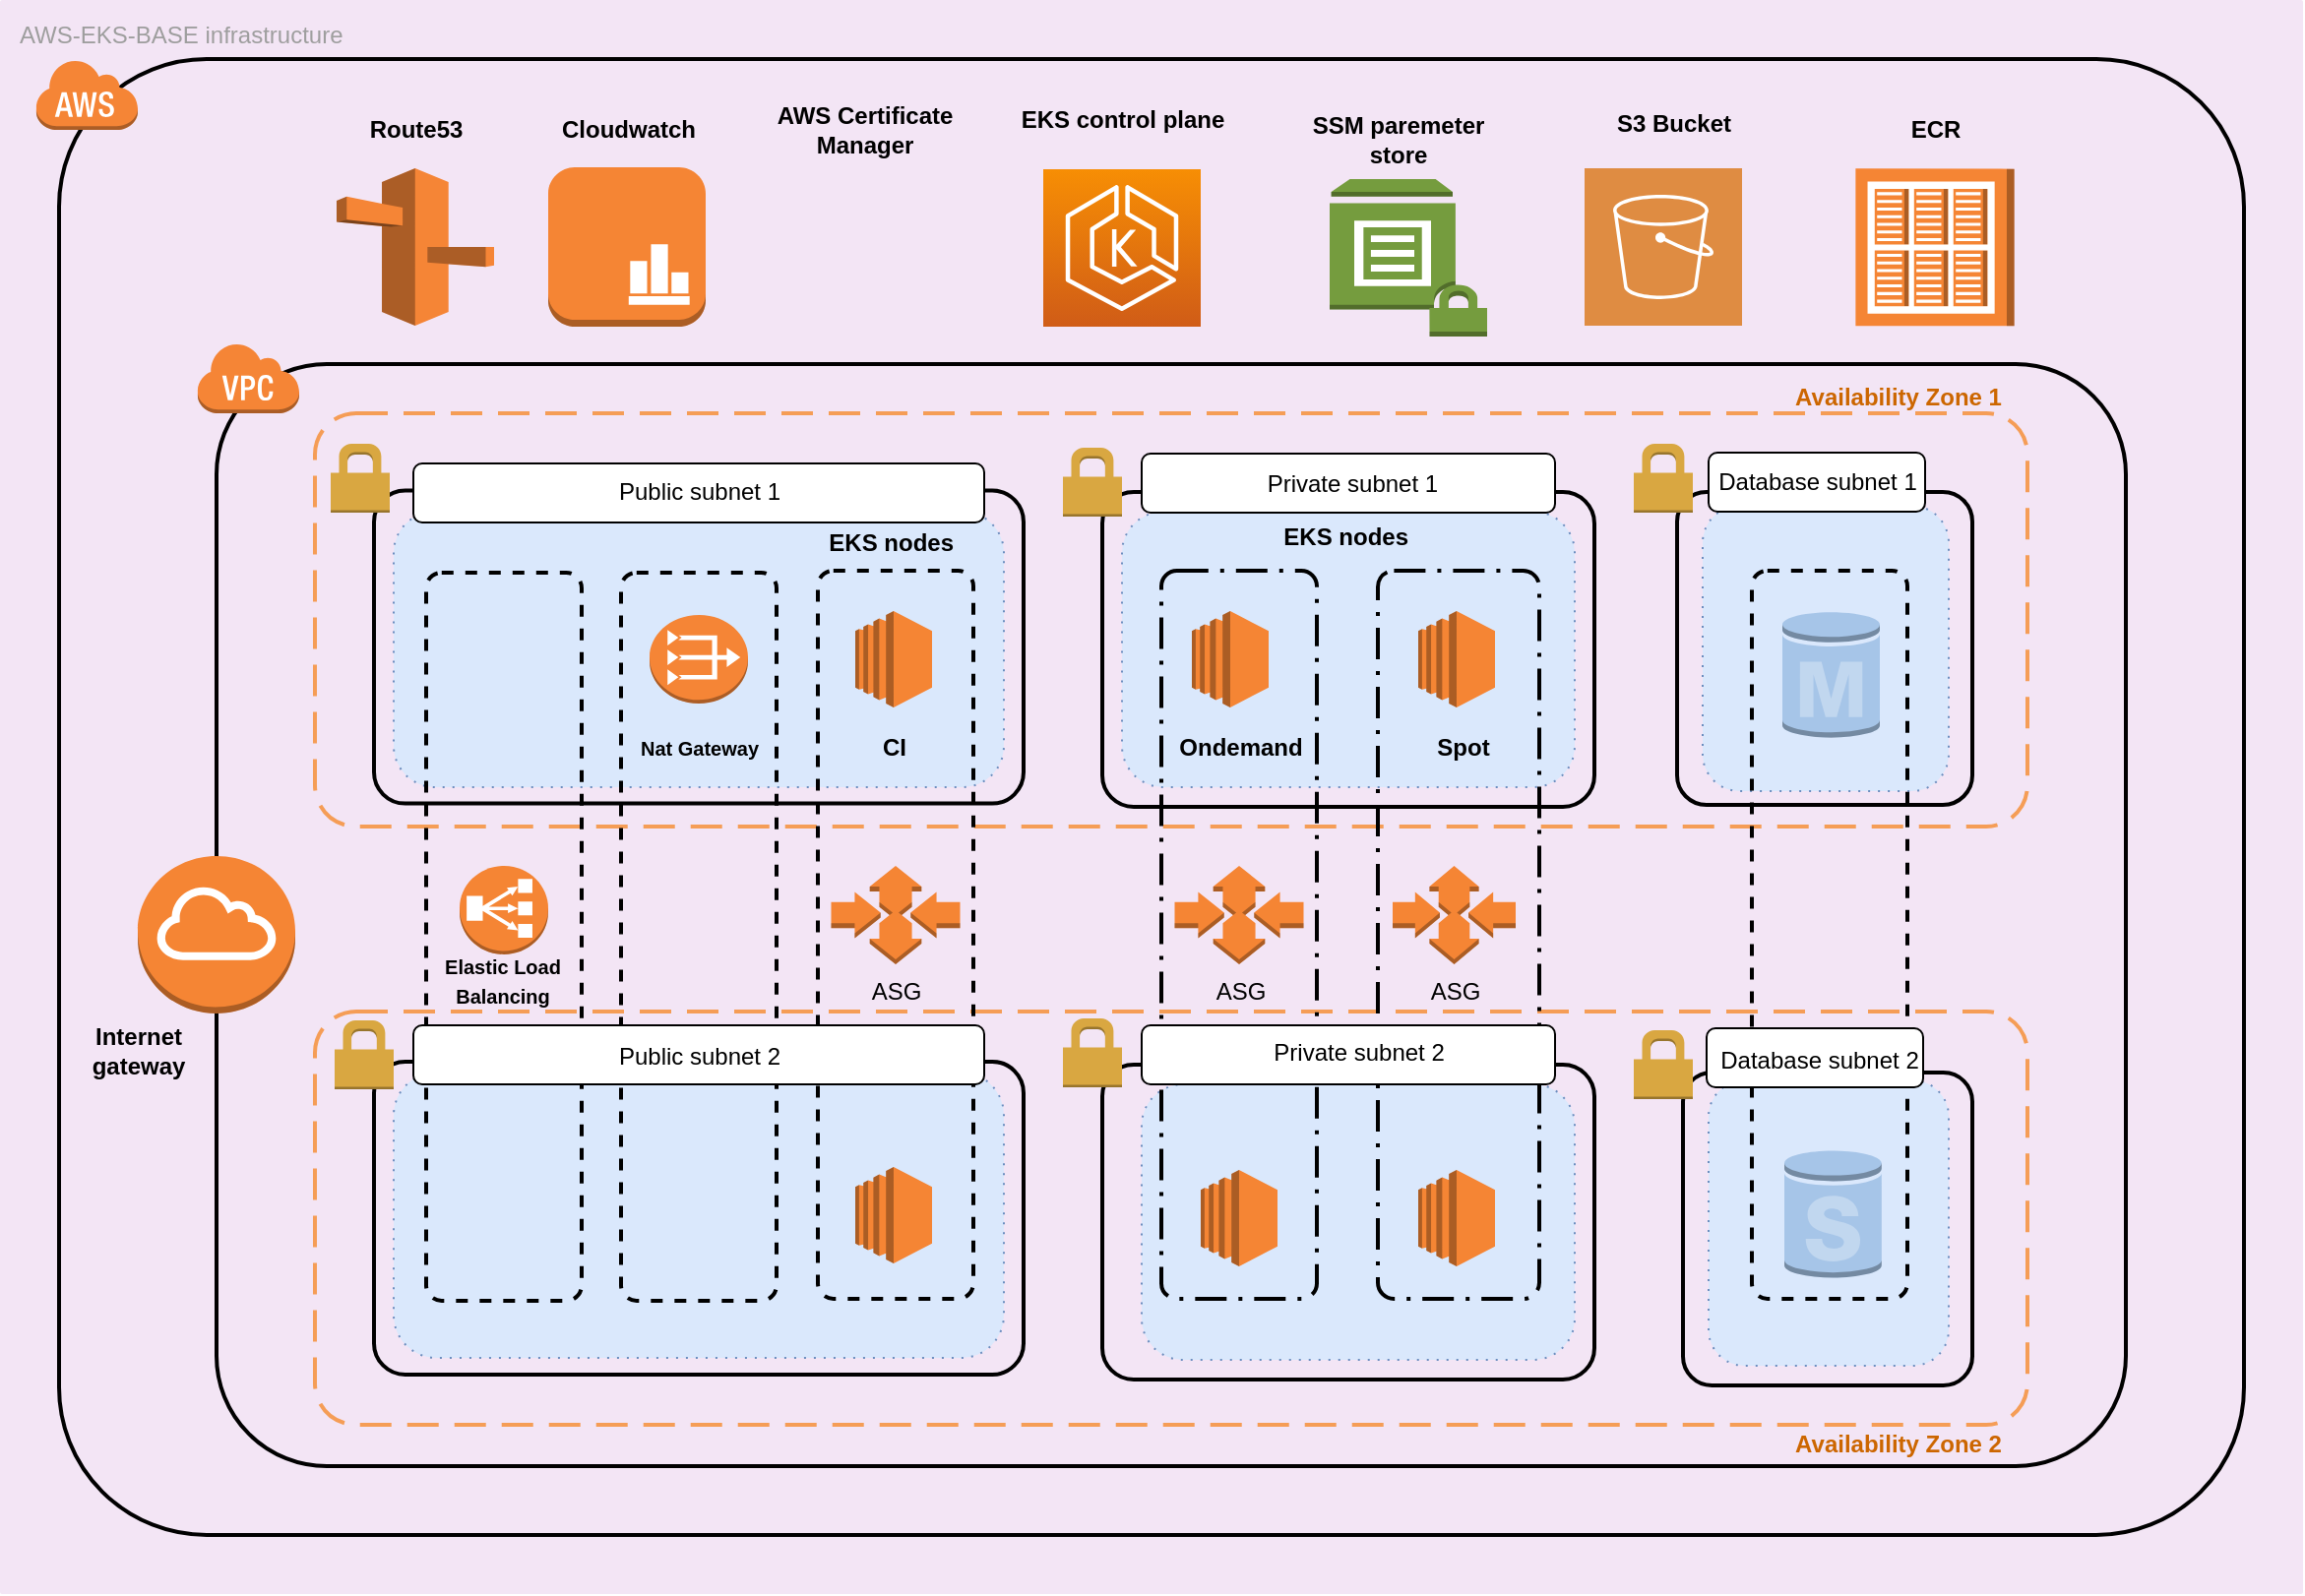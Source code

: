 <mxfile version="14.4.3" type="device" pages="3"><diagram id="iAn8QEVJtRfKhjhI61Tt" name="Infrastructure"><mxGraphModel dx="4400" dy="2648" grid="0" gridSize="10" guides="1" tooltips="1" connect="1" arrows="1" fold="1" page="1" pageScale="1" pageWidth="850" pageHeight="1100" math="0" shadow="0"><root><mxCell id="0"/><mxCell id="1" parent="0"/><mxCell id="UkeM2e1HuV6Afuaumsjj-1" value="AWS-EKS-BASE infrastructure" style="points=[[0,0,0],[0.25,0,0],[0.5,0,0],[0.75,0,0],[1,0,0],[1,0.25,0],[1,0.5,0],[1,0.75,0],[1,1,0],[0.75,1,0],[0.5,1,0],[0.25,1,0],[0,1,0],[0,0.75,0],[0,0.5,0],[0,0.25,0]];rounded=1;absoluteArcSize=1;arcSize=2;html=1;strokeColor=none;gradientColor=none;shadow=0;dashed=0;fontSize=12;fontColor=#9E9E9E;align=left;verticalAlign=top;spacing=10;spacingTop=-4;fillColor=#F3E5F5;" parent="1" vertex="1"><mxGeometry x="-950" y="-980" width="1170" height="810" as="geometry"/></mxCell><mxCell id="UkeM2e1HuV6Afuaumsjj-2" value="" style="rounded=1;arcSize=10;dashed=0;fillColor=none;gradientColor=none;strokeWidth=2;" parent="1" vertex="1"><mxGeometry x="-920" y="-950" width="1110" height="750" as="geometry"/></mxCell><mxCell id="UkeM2e1HuV6Afuaumsjj-3" value="" style="rounded=1;arcSize=10;dashed=0;fillColor=none;gradientColor=none;strokeWidth=2;" parent="1" vertex="1"><mxGeometry x="-840" y="-795" width="970" height="560" as="geometry"/></mxCell><mxCell id="UkeM2e1HuV6Afuaumsjj-4" value="" style="rounded=1;arcSize=10;dashed=1;strokeColor=#F59D56;fillColor=none;gradientColor=none;dashPattern=8 4;strokeWidth=2;" parent="1" vertex="1"><mxGeometry x="-790" y="-466" width="870" height="210" as="geometry"/></mxCell><mxCell id="UkeM2e1HuV6Afuaumsjj-5" value="" style="rounded=1;arcSize=10;dashed=1;strokeColor=#F59D56;fillColor=none;gradientColor=none;dashPattern=8 4;strokeWidth=2;" parent="1" vertex="1"><mxGeometry x="-790" y="-770" width="870" height="210" as="geometry"/></mxCell><mxCell id="UkeM2e1HuV6Afuaumsjj-6" value="" style="rounded=1;whiteSpace=wrap;html=1;dashed=1;dashPattern=1 4;fillColor=#dae8fc;strokeColor=#6c8ebf;" parent="1" vertex="1"><mxGeometry x="-82" y="-431" width="122" height="145" as="geometry"/></mxCell><mxCell id="UkeM2e1HuV6Afuaumsjj-7" value="" style="rounded=1;arcSize=10;dashed=0;fillColor=none;gradientColor=none;strokeWidth=2;" parent="1" vertex="1"><mxGeometry x="-95" y="-435" width="147" height="159" as="geometry"/></mxCell><mxCell id="UkeM2e1HuV6Afuaumsjj-8" value="" style="rounded=1;whiteSpace=wrap;html=1;dashed=1;dashPattern=1 4;fillColor=#dae8fc;strokeColor=#6c8ebf;" parent="1" vertex="1"><mxGeometry x="-85" y="-723" width="125" height="145" as="geometry"/></mxCell><mxCell id="UkeM2e1HuV6Afuaumsjj-9" value="" style="rounded=1;arcSize=10;dashed=0;fillColor=none;gradientColor=none;strokeWidth=2;" parent="1" vertex="1"><mxGeometry x="-98" y="-730" width="150" height="159" as="geometry"/></mxCell><mxCell id="UkeM2e1HuV6Afuaumsjj-10" value="" style="rounded=1;whiteSpace=wrap;html=1;dashed=1;dashPattern=1 4;fillColor=#dae8fc;strokeColor=#6c8ebf;" parent="1" vertex="1"><mxGeometry x="-750" y="-720" width="310" height="140" as="geometry"/></mxCell><mxCell id="UkeM2e1HuV6Afuaumsjj-11" value="" style="rounded=1;whiteSpace=wrap;html=1;dashed=1;dashPattern=1 4;fillColor=#dae8fc;strokeColor=#6c8ebf;" parent="1" vertex="1"><mxGeometry x="-750" y="-435" width="310" height="145" as="geometry"/></mxCell><mxCell id="UkeM2e1HuV6Afuaumsjj-12" value="" style="rounded=1;arcSize=10;dashed=1;fillColor=none;gradientColor=none;strokeWidth=2;" parent="1" vertex="1"><mxGeometry x="-733.5" y="-689" width="79" height="370" as="geometry"/></mxCell><mxCell id="UkeM2e1HuV6Afuaumsjj-13" value="" style="rounded=1;arcSize=10;dashed=0;fillColor=none;gradientColor=none;strokeWidth=2;" parent="1" vertex="1"><mxGeometry x="-390" y="-730" width="250" height="160" as="geometry"/></mxCell><mxCell id="UkeM2e1HuV6Afuaumsjj-14" value="" style="rounded=1;arcSize=10;dashed=0;fillColor=none;gradientColor=none;strokeWidth=2;" parent="1" vertex="1"><mxGeometry x="-760" y="-730.69" width="330" height="159" as="geometry"/></mxCell><mxCell id="UkeM2e1HuV6Afuaumsjj-15" value="" style="rounded=1;arcSize=10;dashed=0;fillColor=none;gradientColor=none;strokeWidth=2;" parent="1" vertex="1"><mxGeometry x="-760" y="-440.5" width="330" height="159" as="geometry"/></mxCell><mxCell id="UkeM2e1HuV6Afuaumsjj-16" value="" style="rounded=1;arcSize=10;dashed=1;fillColor=none;gradientColor=none;strokeWidth=2;" parent="1" vertex="1"><mxGeometry x="-634.5" y="-689" width="79" height="370" as="geometry"/></mxCell><mxCell id="UkeM2e1HuV6Afuaumsjj-17" value="" style="rounded=1;arcSize=10;dashed=1;fillColor=none;gradientColor=none;strokeWidth=2;" parent="1" vertex="1"><mxGeometry x="-534.5" y="-690" width="79" height="370" as="geometry"/></mxCell><mxCell id="UkeM2e1HuV6Afuaumsjj-18" value="" style="rounded=1;whiteSpace=wrap;html=1;dashed=1;dashPattern=1 4;fillColor=#dae8fc;strokeColor=#6c8ebf;" parent="1" vertex="1"><mxGeometry x="-370" y="-429" width="220" height="140" as="geometry"/></mxCell><mxCell id="UkeM2e1HuV6Afuaumsjj-19" value="" style="rounded=1;arcSize=10;dashed=0;fillColor=none;gradientColor=none;strokeWidth=2;" parent="1" vertex="1"><mxGeometry x="-390" y="-439" width="250" height="160" as="geometry"/></mxCell><mxCell id="UkeM2e1HuV6Afuaumsjj-20" value="" style="rounded=1;whiteSpace=wrap;html=1;dashed=1;dashPattern=1 4;fillColor=#dae8fc;strokeColor=#6c8ebf;" parent="1" vertex="1"><mxGeometry x="-380" y="-720" width="230" height="140" as="geometry"/></mxCell><mxCell id="UkeM2e1HuV6Afuaumsjj-21" value="" style="rounded=1;arcSize=10;dashed=1;fillColor=none;gradientColor=none;dashPattern=8 3 1 3;strokeWidth=2;" parent="1" vertex="1"><mxGeometry x="-360" y="-690" width="79" height="370" as="geometry"/></mxCell><mxCell id="UkeM2e1HuV6Afuaumsjj-22" value="&lt;b&gt;Ondemand&lt;/b&gt;" style="text;html=1;align=center;verticalAlign=middle;resizable=0;points=[];autosize=1;" parent="1" vertex="1"><mxGeometry x="-360.5" y="-610" width="80" height="20" as="geometry"/></mxCell><mxCell id="UkeM2e1HuV6Afuaumsjj-23" value="" style="dashed=0;html=1;shape=mxgraph.aws3.cloud;fillColor=#F58536;gradientColor=none;dashed=0;" parent="1" vertex="1"><mxGeometry x="-932" y="-950" width="52" height="36" as="geometry"/></mxCell><mxCell id="UkeM2e1HuV6Afuaumsjj-24" value="" style="dashed=0;html=1;shape=mxgraph.aws3.virtual_private_cloud;fillColor=#F58536;gradientColor=none;dashed=0;" parent="1" vertex="1"><mxGeometry x="-850" y="-806" width="52" height="36" as="geometry"/></mxCell><mxCell id="UkeM2e1HuV6Afuaumsjj-25" value="" style="outlineConnect=0;dashed=0;verticalLabelPosition=bottom;verticalAlign=top;align=center;html=1;shape=mxgraph.aws3.vpc_nat_gateway;fillColor=#F58536;gradientColor=none;" parent="1" vertex="1"><mxGeometry x="-620" y="-667.5" width="50" height="45" as="geometry"/></mxCell><mxCell id="UkeM2e1HuV6Afuaumsjj-26" value="" style="rounded=1;arcSize=10;dashed=1;fillColor=none;gradientColor=none;dashPattern=8 3 1 3;strokeWidth=2;" parent="1" vertex="1"><mxGeometry x="-250" y="-690" width="82" height="370" as="geometry"/></mxCell><mxCell id="UkeM2e1HuV6Afuaumsjj-27" value="" style="dashed=0;html=1;shape=mxgraph.aws3.permissions;fillColor=#D9A741;gradientColor=none;dashed=0;" parent="1" vertex="1"><mxGeometry x="-410" y="-462.5" width="30" height="35" as="geometry"/></mxCell><mxCell id="UkeM2e1HuV6Afuaumsjj-28" value="" style="dashed=0;html=1;shape=mxgraph.aws3.permissions;fillColor=#D9A741;gradientColor=none;dashed=0;" parent="1" vertex="1"><mxGeometry x="-120" y="-754.5" width="30" height="35" as="geometry"/></mxCell><mxCell id="UkeM2e1HuV6Afuaumsjj-29" value="" style="dashed=0;html=1;shape=mxgraph.aws3.permissions;fillColor=#D9A741;gradientColor=none;dashed=0;" parent="1" vertex="1"><mxGeometry x="-410" y="-752.5" width="30" height="35" as="geometry"/></mxCell><mxCell id="UkeM2e1HuV6Afuaumsjj-30" value="ASG" style="outlineConnect=0;dashed=0;verticalLabelPosition=bottom;verticalAlign=top;align=center;html=1;shape=mxgraph.aws3.auto_scaling;fillColor=#F58534;gradientColor=none;" parent="1" vertex="1"><mxGeometry x="-353.25" y="-540" width="65.5" height="50" as="geometry"/></mxCell><mxCell id="UkeM2e1HuV6Afuaumsjj-31" value="ASG" style="outlineConnect=0;dashed=0;verticalLabelPosition=bottom;verticalAlign=top;align=center;html=1;shape=mxgraph.aws3.auto_scaling;fillColor=#F58534;gradientColor=none;" parent="1" vertex="1"><mxGeometry x="-242.5" y="-540" width="62.5" height="50" as="geometry"/></mxCell><mxCell id="UkeM2e1HuV6Afuaumsjj-32" value="" style="outlineConnect=0;dashed=0;verticalLabelPosition=bottom;verticalAlign=top;align=center;html=1;shape=mxgraph.aws3.classic_load_balancer;fillColor=#F58534;gradientColor=none;" parent="1" vertex="1"><mxGeometry x="-716.5" y="-540" width="45" height="45" as="geometry"/></mxCell><mxCell id="UkeM2e1HuV6Afuaumsjj-33" value="" style="outlineConnect=0;dashed=0;verticalLabelPosition=bottom;verticalAlign=top;align=center;html=1;shape=mxgraph.aws3.internet_gateway;fillColor=#F58534;gradientColor=none;" parent="1" vertex="1"><mxGeometry x="-880" y="-545" width="80" height="80" as="geometry"/></mxCell><mxCell id="UkeM2e1HuV6Afuaumsjj-34" value="&lt;b&gt;EKS nodes&amp;nbsp;&lt;/b&gt;" style="text;html=1;align=center;verticalAlign=middle;resizable=0;points=[];autosize=1;" parent="1" vertex="1"><mxGeometry x="-305" y="-717.5" width="80" height="20" as="geometry"/></mxCell><mxCell id="UkeM2e1HuV6Afuaumsjj-35" value="" style="outlineConnect=0;dashed=0;verticalLabelPosition=bottom;verticalAlign=top;align=center;html=1;shape=mxgraph.aws3.ec2;fillColor=#F58534;gradientColor=none;dashPattern=1 4;" parent="1" vertex="1"><mxGeometry x="-344.5" y="-669.5" width="39" height="49" as="geometry"/></mxCell><mxCell id="UkeM2e1HuV6Afuaumsjj-36" value="" style="outlineConnect=0;dashed=0;verticalLabelPosition=bottom;verticalAlign=top;align=center;html=1;shape=mxgraph.aws3.ec2;fillColor=#F58534;gradientColor=none;dashPattern=1 4;" parent="1" vertex="1"><mxGeometry x="-229.5" y="-669.5" width="39" height="49" as="geometry"/></mxCell><mxCell id="UkeM2e1HuV6Afuaumsjj-37" value="&lt;b&gt;Spot&lt;/b&gt;" style="text;html=1;align=center;verticalAlign=middle;resizable=0;points=[];autosize=1;" parent="1" vertex="1"><mxGeometry x="-227.5" y="-610" width="40" height="20" as="geometry"/></mxCell><mxCell id="UkeM2e1HuV6Afuaumsjj-38" value="" style="outlineConnect=0;dashed=0;verticalLabelPosition=bottom;verticalAlign=top;align=center;html=1;shape=mxgraph.aws3.ec2;fillColor=#F58534;gradientColor=none;dashPattern=1 4;" parent="1" vertex="1"><mxGeometry x="-340" y="-385.5" width="39" height="49" as="geometry"/></mxCell><mxCell id="UkeM2e1HuV6Afuaumsjj-39" value="" style="outlineConnect=0;dashed=0;verticalLabelPosition=bottom;verticalAlign=top;align=center;html=1;shape=mxgraph.aws3.ec2;fillColor=#F58534;gradientColor=none;dashPattern=1 4;" parent="1" vertex="1"><mxGeometry x="-229.5" y="-385.5" width="39" height="49" as="geometry"/></mxCell><mxCell id="UkeM2e1HuV6Afuaumsjj-40" value="" style="outlineConnect=0;dashed=0;verticalLabelPosition=bottom;verticalAlign=top;align=center;html=1;shape=mxgraph.aws3.ec2;fillColor=#F58534;gradientColor=none;dashPattern=1 4;" parent="1" vertex="1"><mxGeometry x="-515.5" y="-387" width="39" height="49" as="geometry"/></mxCell><mxCell id="UkeM2e1HuV6Afuaumsjj-41" value="" style="dashed=0;html=1;shape=mxgraph.aws3.permissions;fillColor=#D9A741;gradientColor=none;dashed=0;" parent="1" vertex="1"><mxGeometry x="-782" y="-754.5" width="30" height="35" as="geometry"/></mxCell><mxCell id="UkeM2e1HuV6Afuaumsjj-42" value="" style="dashed=0;html=1;shape=mxgraph.aws3.permissions;fillColor=#D9A741;gradientColor=none;dashed=0;" parent="1" vertex="1"><mxGeometry x="-120" y="-456.5" width="30" height="35" as="geometry"/></mxCell><mxCell id="UkeM2e1HuV6Afuaumsjj-43" value="" style="dashed=0;html=1;shape=mxgraph.aws3.permissions;fillColor=#D9A741;gradientColor=none;dashed=0;" parent="1" vertex="1"><mxGeometry x="-780" y="-461.5" width="30" height="35" as="geometry"/></mxCell><mxCell id="UkeM2e1HuV6Afuaumsjj-44" value="" style="outlineConnect=0;dashed=0;verticalLabelPosition=bottom;verticalAlign=top;align=center;html=1;shape=mxgraph.aws3.ecr_registry;fillColor=#F58534;gradientColor=none;dashPattern=1 4;direction=north;" parent="1" vertex="1"><mxGeometry x="-7.315" y="-894.315" width="80.63" height="80" as="geometry"/></mxCell><mxCell id="UkeM2e1HuV6Afuaumsjj-45" value="" style="pointerEvents=1;shadow=0;dashed=0;html=1;strokeColor=none;fillColor=#DF8C42;labelPosition=center;verticalLabelPosition=bottom;verticalAlign=top;align=center;outlineConnect=0;shape=mxgraph.veeam2.aws_s3;dashPattern=1 4;" parent="1" vertex="1"><mxGeometry x="-145" y="-894.5" width="80" height="80" as="geometry"/></mxCell><mxCell id="UkeM2e1HuV6Afuaumsjj-46" value="" style="outlineConnect=0;fontColor=#232F3E;gradientColor=#F78E04;gradientDirection=north;fillColor=#D05C17;strokeColor=#ffffff;dashed=0;verticalLabelPosition=bottom;verticalAlign=top;align=center;html=1;fontSize=12;fontStyle=0;aspect=fixed;shape=mxgraph.aws4.resourceIcon;resIcon=mxgraph.aws4.eks;dashPattern=1 4;" parent="1" vertex="1"><mxGeometry x="-420" y="-894" width="80" height="80" as="geometry"/></mxCell><mxCell id="UkeM2e1HuV6Afuaumsjj-47" value="" style="shape=image;html=1;verticalAlign=top;verticalLabelPosition=bottom;labelBackgroundColor=#ffffff;imageAspect=0;aspect=fixed;image=https://cdn4.iconfinder.com/data/icons/logos-brands-5/24/acm-128.png;dashed=1;dashPattern=1 4;" parent="1" vertex="1"><mxGeometry x="-551" y="-894" width="80" height="80" as="geometry"/></mxCell><mxCell id="UkeM2e1HuV6Afuaumsjj-48" value="" style="outlineConnect=0;dashed=0;verticalLabelPosition=bottom;verticalAlign=top;align=center;html=1;shape=mxgraph.aws3.parameter_store;fillColor=#759C3E;gradientColor=none;dashPattern=1 4;" parent="1" vertex="1"><mxGeometry x="-274.5" y="-889" width="80" height="80" as="geometry"/></mxCell><mxCell id="UkeM2e1HuV6Afuaumsjj-49" value="" style="rounded=1;whiteSpace=wrap;html=1;fillColor=#FFFFFF;" parent="1" vertex="1"><mxGeometry x="-740" y="-744.5" width="290" height="30" as="geometry"/></mxCell><mxCell id="UkeM2e1HuV6Afuaumsjj-50" value="Public subnet 1" style="text;html=1;align=center;verticalAlign=middle;resizable=0;points=[];autosize=1;" parent="1" vertex="1"><mxGeometry x="-645" y="-740" width="100" height="20" as="geometry"/></mxCell><mxCell id="UkeM2e1HuV6Afuaumsjj-51" value="" style="rounded=1;whiteSpace=wrap;html=1;fillColor=#FFFFFF;" parent="1" vertex="1"><mxGeometry x="-370" y="-459" width="210" height="30" as="geometry"/></mxCell><mxCell id="UkeM2e1HuV6Afuaumsjj-52" value="&amp;nbsp; &amp;nbsp; &amp;nbsp; &amp;nbsp; &amp;nbsp; &amp;nbsp; &amp;nbsp; &amp;nbsp; &amp;nbsp; &amp;nbsp; &amp;nbsp; &amp;nbsp; &amp;nbsp; &amp;nbsp; &amp;nbsp; &amp;nbsp; &amp;nbsp; &amp;nbsp; &amp;nbsp; &amp;nbsp; &amp;nbsp; &amp;nbsp; &amp;nbsp; &amp;nbsp; &amp;nbsp; &amp;nbsp; &amp;nbsp; &amp;nbsp; &amp;nbsp; &amp;nbsp; &amp;nbsp; &amp;nbsp;Private subnet 2" style="text;html=1;align=center;verticalAlign=middle;resizable=0;points=[];autosize=1;" parent="1" vertex="1"><mxGeometry x="-520.5" y="-455.0" width="310" height="20" as="geometry"/></mxCell><mxCell id="UkeM2e1HuV6Afuaumsjj-53" value="" style="rounded=1;whiteSpace=wrap;html=1;fillColor=#FFFFFF;" parent="1" vertex="1"><mxGeometry x="-370" y="-749.5" width="210" height="30" as="geometry"/></mxCell><mxCell id="UkeM2e1HuV6Afuaumsjj-54" value="&amp;nbsp; &amp;nbsp; &amp;nbsp; &amp;nbsp; &amp;nbsp; &amp;nbsp; &amp;nbsp; &amp;nbsp; &amp;nbsp; &amp;nbsp; &amp;nbsp; &amp;nbsp; &amp;nbsp; &amp;nbsp; &amp;nbsp; &amp;nbsp; &amp;nbsp; &amp;nbsp; &amp;nbsp; &amp;nbsp; &amp;nbsp; &amp;nbsp; &amp;nbsp; &amp;nbsp; &amp;nbsp; &amp;nbsp; &amp;nbsp; &amp;nbsp; &amp;nbsp; &amp;nbsp; &amp;nbsp; &amp;nbsp; &amp;nbsp; &amp;nbsp; &amp;nbsp; Private subnet 1" style="text;html=1;align=center;verticalAlign=middle;resizable=0;points=[];autosize=1;" parent="1" vertex="1"><mxGeometry x="-550.5" y="-744.5" width="340" height="20" as="geometry"/></mxCell><mxCell id="UkeM2e1HuV6Afuaumsjj-55" value="" style="rounded=1;whiteSpace=wrap;html=1;fillColor=#FFFFFF;" parent="1" vertex="1"><mxGeometry x="-82" y="-750" width="110" height="30" as="geometry"/></mxCell><mxCell id="UkeM2e1HuV6Afuaumsjj-56" value="Database subnet 1" style="text;html=1;align=center;verticalAlign=middle;resizable=0;points=[];autosize=1;" parent="1" vertex="1"><mxGeometry x="-87" y="-745" width="120" height="20" as="geometry"/></mxCell><mxCell id="UkeM2e1HuV6Afuaumsjj-57" value="&lt;b&gt;EKS control plane&lt;/b&gt;" style="text;html=1;align=center;verticalAlign=middle;resizable=0;points=[];autosize=1;" parent="1" vertex="1"><mxGeometry x="-440" y="-929" width="120" height="20" as="geometry"/></mxCell><mxCell id="UkeM2e1HuV6Afuaumsjj-58" value="" style="outlineConnect=0;dashed=0;verticalLabelPosition=bottom;verticalAlign=top;align=center;html=1;shape=mxgraph.aws3.route_53;fillColor=#F58536;gradientColor=none;dashPattern=1 4;" parent="1" vertex="1"><mxGeometry x="-779" y="-894.5" width="80" height="80" as="geometry"/></mxCell><mxCell id="UkeM2e1HuV6Afuaumsjj-59" value="&lt;b style=&quot;font-size: 10px&quot;&gt;Elastic Load &lt;br&gt;Balancing&lt;/b&gt;" style="text;html=1;align=center;verticalAlign=middle;resizable=0;points=[];autosize=1;" parent="1" vertex="1"><mxGeometry x="-730" y="-502.5" width="70" height="40" as="geometry"/></mxCell><mxCell id="UkeM2e1HuV6Afuaumsjj-60" value="&lt;b&gt;&lt;font color=&quot;#cc6600&quot;&gt;Availability Zone 1&lt;/font&gt;&lt;/b&gt;" style="text;html=1;align=center;verticalAlign=middle;resizable=0;points=[];autosize=1;rounded=0;glass=0;shadow=0;sketch=0;" parent="1" vertex="1"><mxGeometry x="-46" y="-788" width="120" height="20" as="geometry"/></mxCell><mxCell id="UkeM2e1HuV6Afuaumsjj-61" value="&lt;b&gt;Internet &lt;br&gt;gateway&lt;/b&gt;" style="text;html=1;align=center;verticalAlign=middle;resizable=0;points=[];autosize=1;" parent="1" vertex="1"><mxGeometry x="-910" y="-461.5" width="60" height="30" as="geometry"/></mxCell><mxCell id="UkeM2e1HuV6Afuaumsjj-62" value="&lt;b&gt;ECR&lt;/b&gt;" style="text;html=1;align=center;verticalAlign=middle;resizable=0;points=[];autosize=1;" parent="1" vertex="1"><mxGeometry x="13" y="-924.5" width="40" height="20" as="geometry"/></mxCell><mxCell id="UkeM2e1HuV6Afuaumsjj-63" value="&lt;b&gt;S3 Bucket&lt;/b&gt;" style="text;html=1;align=center;verticalAlign=middle;resizable=0;points=[];autosize=1;" parent="1" vertex="1"><mxGeometry x="-135" y="-927.5" width="70" height="20" as="geometry"/></mxCell><mxCell id="UkeM2e1HuV6Afuaumsjj-64" value="&lt;b&gt;SSM paremeter&lt;br&gt;store&lt;/b&gt;" style="text;html=1;align=center;verticalAlign=middle;resizable=0;points=[];autosize=1;" parent="1" vertex="1"><mxGeometry x="-290" y="-924.5" width="100" height="30" as="geometry"/></mxCell><mxCell id="UkeM2e1HuV6Afuaumsjj-65" value="&lt;b&gt;AWS Certificate&lt;br&gt;Manager&lt;/b&gt;" style="text;html=1;align=center;verticalAlign=middle;resizable=0;points=[];autosize=1;" parent="1" vertex="1"><mxGeometry x="-561" y="-929" width="100" height="30" as="geometry"/></mxCell><mxCell id="UkeM2e1HuV6Afuaumsjj-66" value="&lt;b&gt;Route53&lt;/b&gt;" style="text;html=1;align=center;verticalAlign=middle;resizable=0;points=[];autosize=1;" parent="1" vertex="1"><mxGeometry x="-769" y="-924.5" width="60" height="20" as="geometry"/></mxCell><mxCell id="UkeM2e1HuV6Afuaumsjj-67" value="" style="outlineConnect=0;dashed=0;verticalLabelPosition=bottom;verticalAlign=top;align=center;html=1;shape=mxgraph.aws3.instance_with_cloudwatch;fillColor=#F58534;gradientColor=none;" parent="1" vertex="1"><mxGeometry x="-671.5" y="-895" width="80" height="81" as="geometry"/></mxCell><mxCell id="UkeM2e1HuV6Afuaumsjj-68" value="&lt;b&gt;Cloudwatch&lt;/b&gt;" style="text;html=1;align=center;verticalAlign=middle;resizable=0;points=[];autosize=1;" parent="1" vertex="1"><mxGeometry x="-671.5" y="-924.5" width="80" height="20" as="geometry"/></mxCell><mxCell id="UkeM2e1HuV6Afuaumsjj-69" value="&lt;font style=&quot;font-size: 10px&quot;&gt;&lt;b&gt;Nat Gateway&lt;/b&gt;&lt;/font&gt;" style="text;html=1;align=center;verticalAlign=middle;resizable=0;points=[];autosize=1;" parent="1" vertex="1"><mxGeometry x="-635" y="-610" width="80" height="20" as="geometry"/></mxCell><mxCell id="UkeM2e1HuV6Afuaumsjj-70" value="" style="rounded=1;whiteSpace=wrap;html=1;fillColor=#FFFFFF;" parent="1" vertex="1"><mxGeometry x="-740" y="-459" width="290" height="30" as="geometry"/></mxCell><mxCell id="UkeM2e1HuV6Afuaumsjj-71" value="Public subnet 2" style="text;html=1;align=center;verticalAlign=middle;resizable=0;points=[];autosize=1;" parent="1" vertex="1"><mxGeometry x="-645" y="-453.5" width="100" height="20" as="geometry"/></mxCell><mxCell id="UkeM2e1HuV6Afuaumsjj-72" value="" style="outlineConnect=0;dashed=0;verticalLabelPosition=bottom;verticalAlign=top;align=center;html=1;shape=mxgraph.aws3.ec2;fillColor=#F58534;gradientColor=none;dashPattern=1 4;" parent="1" vertex="1"><mxGeometry x="-515.5" y="-669.5" width="39" height="49" as="geometry"/></mxCell><mxCell id="UkeM2e1HuV6Afuaumsjj-73" value="&lt;b&gt;CI&lt;/b&gt;" style="text;html=1;align=center;verticalAlign=middle;resizable=0;points=[];autosize=1;" parent="1" vertex="1"><mxGeometry x="-511" y="-610" width="30" height="20" as="geometry"/></mxCell><mxCell id="UkeM2e1HuV6Afuaumsjj-74" value="&lt;b&gt;EKS nodes&amp;nbsp;&lt;/b&gt;" style="text;html=1;align=center;verticalAlign=middle;resizable=0;points=[];autosize=1;" parent="1" vertex="1"><mxGeometry x="-536" y="-714.5" width="80" height="20" as="geometry"/></mxCell><mxCell id="UkeM2e1HuV6Afuaumsjj-75" value="ASG" style="outlineConnect=0;dashed=0;verticalLabelPosition=bottom;verticalAlign=top;align=center;html=1;shape=mxgraph.aws3.auto_scaling;fillColor=#F58534;gradientColor=none;" parent="1" vertex="1"><mxGeometry x="-527.75" y="-540" width="65.5" height="50" as="geometry"/></mxCell><mxCell id="UkeM2e1HuV6Afuaumsjj-76" value="" style="group" parent="1" vertex="1" connectable="0"><mxGeometry x="-60" y="-690" width="79" height="370" as="geometry"/></mxCell><mxCell id="UkeM2e1HuV6Afuaumsjj-77" value="" style="rounded=1;arcSize=10;dashed=1;fillColor=none;gradientColor=none;strokeWidth=2;" parent="UkeM2e1HuV6Afuaumsjj-76" vertex="1"><mxGeometry width="79" height="370" as="geometry"/></mxCell><mxCell id="UkeM2e1HuV6Afuaumsjj-78" value="" style="outlineConnect=0;dashed=0;verticalLabelPosition=bottom;verticalAlign=top;align=center;html=1;shape=mxgraph.aws3.rds_db_instance;fillColor=#2E73B8;gradientColor=none;opacity=30;" parent="UkeM2e1HuV6Afuaumsjj-76" vertex="1"><mxGeometry x="15.5" y="20" width="49.5" height="66" as="geometry"/></mxCell><mxCell id="UkeM2e1HuV6Afuaumsjj-79" value="" style="outlineConnect=0;dashed=0;verticalLabelPosition=bottom;verticalAlign=top;align=center;html=1;shape=mxgraph.aws3.rds_db_instance_standby_multi_az;fillColor=#2E73B8;gradientColor=none;opacity=30;" parent="UkeM2e1HuV6Afuaumsjj-76" vertex="1"><mxGeometry x="16.5" y="294" width="49.5" height="66" as="geometry"/></mxCell><mxCell id="UkeM2e1HuV6Afuaumsjj-80" value="" style="rounded=1;whiteSpace=wrap;html=1;fillColor=#FFFFFF;" parent="1" vertex="1"><mxGeometry x="-83" y="-457.5" width="110" height="30" as="geometry"/></mxCell><mxCell id="UkeM2e1HuV6Afuaumsjj-81" value="Database subnet 2" style="text;html=1;align=center;verticalAlign=middle;resizable=0;points=[];autosize=1;" parent="1" vertex="1"><mxGeometry x="-86" y="-451.5" width="120" height="20" as="geometry"/></mxCell><mxCell id="UkeM2e1HuV6Afuaumsjj-82" value="&lt;b&gt;&lt;font color=&quot;#cc6600&quot;&gt;Availability Zone 2&lt;/font&gt;&lt;/b&gt;" style="text;html=1;align=center;verticalAlign=middle;resizable=0;points=[];autosize=1;" parent="1" vertex="1"><mxGeometry x="-46" y="-256" width="120" height="20" as="geometry"/></mxCell></root></mxGraphModel></diagram><diagram id="39_lq1u0s7HCdZMro9ke" name="Infrastracturev2"><mxGraphModel dx="4800" dy="2390" grid="1" gridSize="10" guides="1" tooltips="1" connect="1" arrows="1" fold="1" page="1" pageScale="1" pageWidth="850" pageHeight="1100" math="0" shadow="0"><root><mxCell id="MaZPrm5NXYjSKHBpgw8--0"/><mxCell id="MaZPrm5NXYjSKHBpgw8--1" parent="MaZPrm5NXYjSKHBpgw8--0"/><mxCell id="dLd0kHkJhX-PdSbLnvRU-0" value="AWS-EKS-BASE infrastructure" style="points=[[0,0,0],[0.25,0,0],[0.5,0,0],[0.75,0,0],[1,0,0],[1,0.25,0],[1,0.5,0],[1,0.75,0],[1,1,0],[0.75,1,0],[0.5,1,0],[0.25,1,0],[0,1,0],[0,0.75,0],[0,0.5,0],[0,0.25,0]];rounded=1;absoluteArcSize=1;arcSize=2;html=1;strokeColor=none;gradientColor=none;shadow=0;dashed=0;fontSize=12;fontColor=#9E9E9E;align=left;verticalAlign=top;spacing=10;spacingTop=-4;fillColor=#F3E5F5;" parent="MaZPrm5NXYjSKHBpgw8--1" vertex="1"><mxGeometry x="-1710" y="-440" width="1121" height="1440" as="geometry"/></mxCell><mxCell id="h8ZYxp2AOTl7_L2idaE4-12" value="" style="rounded=1;whiteSpace=wrap;html=1;dashed=1;dashPattern=1 4;fillColor=#dae8fc;strokeColor=#6c8ebf;direction=east;" vertex="1" parent="MaZPrm5NXYjSKHBpgw8--1"><mxGeometry x="-996.35" y="653.5" width="130" height="140" as="geometry"/></mxCell><mxCell id="h8ZYxp2AOTl7_L2idaE4-13" value="" style="rounded=1;arcSize=10;dashed=0;fillColor=none;gradientColor=none;strokeWidth=2;direction=east;" vertex="1" parent="MaZPrm5NXYjSKHBpgw8--1"><mxGeometry x="-1015.51" y="633.5" width="170" height="178.75" as="geometry"/></mxCell><mxCell id="h8ZYxp2AOTl7_L2idaE4-7" value="" style="rounded=1;arcSize=10;dashed=0;fillColor=none;gradientColor=none;strokeWidth=2;direction=east;" vertex="1" parent="MaZPrm5NXYjSKHBpgw8--1"><mxGeometry x="-1285.36" y="633.5" width="170" height="178.75" as="geometry"/></mxCell><mxCell id="h8ZYxp2AOTl7_L2idaE4-6" value="" style="rounded=1;whiteSpace=wrap;html=1;dashed=1;dashPattern=1 4;fillColor=#dae8fc;strokeColor=#6c8ebf;direction=east;" vertex="1" parent="MaZPrm5NXYjSKHBpgw8--1"><mxGeometry x="-1266.2" y="653.5" width="130" height="140" as="geometry"/></mxCell><mxCell id="h8ZYxp2AOTl7_L2idaE4-11" value="" style="outlineConnect=0;dashed=0;verticalLabelPosition=bottom;verticalAlign=top;align=center;html=1;shape=mxgraph.aws3.rds_db_instance_standby_multi_az;fillColor=#2E73B8;gradientColor=none;opacity=30;direction=east;" vertex="1" parent="MaZPrm5NXYjSKHBpgw8--1"><mxGeometry x="-1225.95" y="692.37" width="49.5" height="66" as="geometry"/></mxCell><mxCell id="h8ZYxp2AOTl7_L2idaE4-0" value="" style="rounded=1;whiteSpace=wrap;html=1;dashed=1;dashPattern=1 4;fillColor=#dae8fc;strokeColor=#6c8ebf;direction=east;" vertex="1" parent="MaZPrm5NXYjSKHBpgw8--1"><mxGeometry x="-1540.0" y="653.5" width="130" height="140" as="geometry"/></mxCell><mxCell id="h8ZYxp2AOTl7_L2idaE4-1" value="" style="rounded=1;arcSize=10;dashed=0;fillColor=none;gradientColor=none;strokeWidth=2;direction=east;" vertex="1" parent="MaZPrm5NXYjSKHBpgw8--1"><mxGeometry x="-1559.16" y="633.5" width="170" height="178.75" as="geometry"/></mxCell><mxCell id="dLd0kHkJhX-PdSbLnvRU-74" value="" style="rounded=1;arcSize=10;dashed=0;fillColor=none;gradientColor=none;strokeWidth=2;direction=east;" parent="MaZPrm5NXYjSKHBpgw8--1" vertex="1"><mxGeometry x="-1555.03" y="124" width="169.16" height="258.74" as="geometry"/></mxCell><mxCell id="dLd0kHkJhX-PdSbLnvRU-1" value="" style="rounded=1;arcSize=10;dashed=0;fillColor=none;gradientColor=none;strokeWidth=2;direction=east;" parent="MaZPrm5NXYjSKHBpgw8--1" vertex="1"><mxGeometry x="-1014.67" y="123.38" width="169.16" height="257.5" as="geometry"/></mxCell><mxCell id="dLd0kHkJhX-PdSbLnvRU-2" value="" style="rounded=1;whiteSpace=wrap;html=1;dashed=1;dashPattern=1 4;fillColor=#dae8fc;strokeColor=#6c8ebf;direction=east;rotation=-90;" parent="MaZPrm5NXYjSKHBpgw8--1" vertex="1"><mxGeometry x="-1560.84" y="-84.57" width="180.8" height="130" as="geometry"/></mxCell><mxCell id="dLd0kHkJhX-PdSbLnvRU-3" value="" style="rounded=1;whiteSpace=wrap;html=1;dashed=1;dashPattern=1 4;fillColor=#dae8fc;strokeColor=#6c8ebf;direction=east;rotation=-90;" parent="MaZPrm5NXYjSKHBpgw8--1" vertex="1"><mxGeometry x="-1287.5" y="-83.45" width="178.57" height="130" as="geometry"/></mxCell><mxCell id="dLd0kHkJhX-PdSbLnvRU-4" value="" style="rounded=1;arcSize=10;dashed=1;strokeColor=#F59D56;fillColor=none;gradientColor=none;dashPattern=8 4;strokeWidth=2;direction=east;rotation=90;" parent="MaZPrm5NXYjSKHBpgw8--1" vertex="1"><mxGeometry x="-1453.45" y="234.06" width="1049.76" height="218.11" as="geometry"/></mxCell><mxCell id="dLd0kHkJhX-PdSbLnvRU-5" value="" style="rounded=1;arcSize=10;dashed=0;fillColor=none;gradientColor=none;strokeWidth=2;" parent="MaZPrm5NXYjSKHBpgw8--1" vertex="1"><mxGeometry x="-1617.5" y="-317.52" width="837.5" height="1227.52" as="geometry"/></mxCell><mxCell id="dLd0kHkJhX-PdSbLnvRU-6" value="" style="rounded=1;whiteSpace=wrap;html=1;dashed=1;dashPattern=1 4;fillColor=#dae8fc;strokeColor=#6c8ebf;direction=east;rotation=-90;" parent="MaZPrm5NXYjSKHBpgw8--1" vertex="1"><mxGeometry x="-1019.39" y="-84.08" width="179.83" height="130" as="geometry"/></mxCell><mxCell id="dLd0kHkJhX-PdSbLnvRU-7" value="" style="rounded=1;arcSize=10;dashed=1;fillColor=none;gradientColor=none;strokeWidth=1;direction=east;rotation=90;" parent="MaZPrm5NXYjSKHBpgw8--1" vertex="1"><mxGeometry x="-1227.39" y="-371.94" width="62.35" height="638.29" as="geometry"/></mxCell><mxCell id="dLd0kHkJhX-PdSbLnvRU-8" value="" style="endArrow=none;html=1;strokeColor=#82b366;strokeWidth=1;fillColor=#d5e8d4;" parent="MaZPrm5NXYjSKHBpgw8--1" edge="1"><mxGeometry width="50" height="50" relative="1" as="geometry"><mxPoint x="-1470.64" y="-100" as="sourcePoint"/><mxPoint x="-1471" y="-222" as="targetPoint"/></mxGeometry></mxCell><mxCell id="dLd0kHkJhX-PdSbLnvRU-9" value="" style="rounded=1;arcSize=10;dashed=0;fillColor=none;gradientColor=none;strokeWidth=2;" parent="MaZPrm5NXYjSKHBpgw8--1" vertex="1"><mxGeometry x="-1670" y="-393" width="1041" height="1353" as="geometry"/></mxCell><mxCell id="dLd0kHkJhX-PdSbLnvRU-10" value="" style="endArrow=none;html=1;strokeColor=#82b366;strokeWidth=1;fillColor=#d5e8d4;" parent="MaZPrm5NXYjSKHBpgw8--1" edge="1"><mxGeometry width="50" height="50" relative="1" as="geometry"><mxPoint x="-930.77" y="-100" as="sourcePoint"/><mxPoint x="-931.0" y="-222" as="targetPoint"/></mxGeometry></mxCell><mxCell id="dLd0kHkJhX-PdSbLnvRU-11" value="" style="endArrow=none;html=1;strokeColor=#82b366;strokeWidth=1;fillColor=#d5e8d4;" parent="MaZPrm5NXYjSKHBpgw8--1" edge="1"><mxGeometry width="50" height="50" relative="1" as="geometry"><mxPoint x="-1197.39" y="-100" as="sourcePoint"/><mxPoint x="-1197.76" y="-222" as="targetPoint"/></mxGeometry></mxCell><mxCell id="dLd0kHkJhX-PdSbLnvRU-12" value="" style="rounded=1;arcSize=10;dashed=0;fillColor=none;gradientColor=none;strokeWidth=2;direction=east;" parent="MaZPrm5NXYjSKHBpgw8--1" vertex="1"><mxGeometry x="-1555.03" y="-150" width="169.16" height="232.98" as="geometry"/></mxCell><mxCell id="dLd0kHkJhX-PdSbLnvRU-13" value="" style="rounded=1;arcSize=10;dashed=0;fillColor=none;gradientColor=none;strokeWidth=2;direction=east;" parent="MaZPrm5NXYjSKHBpgw8--1" vertex="1"><mxGeometry x="-1282.8" y="-150" width="169.16" height="232.98" as="geometry"/></mxCell><mxCell id="dLd0kHkJhX-PdSbLnvRU-14" value="" style="rounded=1;arcSize=10;dashed=0;fillColor=none;gradientColor=none;strokeWidth=2;direction=east;" parent="MaZPrm5NXYjSKHBpgw8--1" vertex="1"><mxGeometry x="-1013.2" y="-150" width="169.16" height="232.98" as="geometry"/></mxCell><mxCell id="dLd0kHkJhX-PdSbLnvRU-15" value="" style="rounded=1;arcSize=10;dashed=0;fillColor=none;gradientColor=none;strokeWidth=2;direction=east;" parent="MaZPrm5NXYjSKHBpgw8--1" vertex="1"><mxGeometry x="-1284.52" y="123.38" width="169.16" height="258.74" as="geometry"/></mxCell><mxCell id="dLd0kHkJhX-PdSbLnvRU-16" value="" style="rounded=1;whiteSpace=wrap;html=1;dashed=1;dashPattern=1 4;fillColor=#dae8fc;strokeColor=#6c8ebf;direction=east;rotation=-90;" parent="MaZPrm5NXYjSKHBpgw8--1" vertex="1"><mxGeometry x="-1579.18" y="200.68" width="212.79" height="130" as="geometry"/></mxCell><mxCell id="dLd0kHkJhX-PdSbLnvRU-17" value="" style="rounded=1;whiteSpace=wrap;html=1;dashed=1;dashPattern=1 4;fillColor=#dae8fc;strokeColor=#6c8ebf;direction=east;rotation=-90;" parent="MaZPrm5NXYjSKHBpgw8--1" vertex="1"><mxGeometry x="-1306.57" y="200.68" width="213.25" height="130" as="geometry"/></mxCell><mxCell id="dLd0kHkJhX-PdSbLnvRU-18" value="" style="rounded=1;whiteSpace=wrap;html=1;dashed=1;dashPattern=1 4;fillColor=#dae8fc;strokeColor=#6c8ebf;direction=east;rotation=-90;" parent="MaZPrm5NXYjSKHBpgw8--1" vertex="1"><mxGeometry x="-1034.22" y="197.11" width="209.92" height="130" as="geometry"/></mxCell><mxCell id="dLd0kHkJhX-PdSbLnvRU-19" value="" style="rounded=1;arcSize=10;dashed=1;strokeColor=#F59D56;fillColor=none;gradientColor=none;dashPattern=8 4;strokeWidth=2;direction=east;rotation=90;" parent="MaZPrm5NXYjSKHBpgw8--1" vertex="1"><mxGeometry x="-2000.06" y="236.42" width="1047.25" height="215.56" as="geometry"/></mxCell><mxCell id="dLd0kHkJhX-PdSbLnvRU-20" value="" style="rounded=1;arcSize=10;dashed=1;strokeColor=#F59D56;fillColor=none;gradientColor=none;dashPattern=8 4;strokeWidth=2;direction=east;rotation=90;" parent="MaZPrm5NXYjSKHBpgw8--1" vertex="1"><mxGeometry x="-1724.67" y="240.48" width="1050.37" height="209.52" as="geometry"/></mxCell><mxCell id="dLd0kHkJhX-PdSbLnvRU-21" value="" style="rounded=1;whiteSpace=wrap;html=1;dashed=1;dashPattern=1 4;fillColor=#dae8fc;strokeColor=#6c8ebf;direction=east;" parent="MaZPrm5NXYjSKHBpgw8--1" vertex="1"><mxGeometry x="-1540" y="440" width="130" height="140" as="geometry"/></mxCell><mxCell id="dLd0kHkJhX-PdSbLnvRU-22" value="" style="rounded=1;arcSize=10;dashed=0;fillColor=none;gradientColor=none;strokeWidth=2;direction=east;" parent="MaZPrm5NXYjSKHBpgw8--1" vertex="1"><mxGeometry x="-1559.16" y="420" width="170" height="178.75" as="geometry"/></mxCell><mxCell id="dLd0kHkJhX-PdSbLnvRU-23" value="" style="rounded=1;whiteSpace=wrap;html=1;fillColor=#FFFFFF;direction=east;" parent="MaZPrm5NXYjSKHBpgw8--1" vertex="1"><mxGeometry x="-1531.5" y="430" width="111.5" height="30" as="geometry"/></mxCell><mxCell id="dLd0kHkJhX-PdSbLnvRU-24" value="" style="dashed=0;html=1;shape=mxgraph.aws3.cloud;fillColor=#F58536;gradientColor=none;dashed=0;" parent="MaZPrm5NXYjSKHBpgw8--1" vertex="1"><mxGeometry x="-723" y="-402" width="85" height="57" as="geometry"/></mxCell><mxCell id="dLd0kHkJhX-PdSbLnvRU-25" value="" style="dashed=0;html=1;shape=mxgraph.aws3.virtual_private_cloud;fillColor=#F58536;gradientColor=none;dashed=0;" parent="MaZPrm5NXYjSKHBpgw8--1" vertex="1"><mxGeometry x="-1633.5" y="-335" width="102" height="70" as="geometry"/></mxCell><mxCell id="dLd0kHkJhX-PdSbLnvRU-26" value="" style="outlineConnect=0;dashed=0;verticalLabelPosition=bottom;verticalAlign=top;align=center;html=1;shape=mxgraph.aws3.internet_gateway;fillColor=#F58534;gradientColor=none;" parent="MaZPrm5NXYjSKHBpgw8--1" vertex="1"><mxGeometry x="-1239.49" y="-358" width="80" height="80" as="geometry"/></mxCell><mxCell id="dLd0kHkJhX-PdSbLnvRU-27" value="&lt;b&gt;ECR&lt;/b&gt;" style="outlineConnect=0;dashed=0;verticalLabelPosition=bottom;verticalAlign=top;align=center;html=1;shape=mxgraph.aws3.ecr_registry;fillColor=#F58534;gradientColor=none;dashPattern=1 4;direction=north;" parent="MaZPrm5NXYjSKHBpgw8--1" vertex="1"><mxGeometry x="-750.625" y="191.485" width="80.63" height="80" as="geometry"/></mxCell><mxCell id="dLd0kHkJhX-PdSbLnvRU-28" value="&lt;b&gt;S3 Bucket&lt;/b&gt;" style="pointerEvents=1;shadow=0;dashed=0;html=1;strokeColor=none;fillColor=#DF8C42;labelPosition=center;verticalLabelPosition=bottom;verticalAlign=top;align=center;outlineConnect=0;shape=mxgraph.veeam2.aws_s3;dashPattern=1 4;" parent="MaZPrm5NXYjSKHBpgw8--1" vertex="1"><mxGeometry x="-750.0" y="609.48" width="80" height="80" as="geometry"/></mxCell><mxCell id="dLd0kHkJhX-PdSbLnvRU-29" value="&lt;b style=&quot;color: rgb(0 , 0 , 0)&quot;&gt;EKS control plane&lt;/b&gt;" style="outlineConnect=0;fontColor=#232F3E;gradientColor=#F78E04;gradientDirection=north;fillColor=#D05C17;strokeColor=#ffffff;dashed=0;verticalLabelPosition=bottom;verticalAlign=top;align=center;html=1;fontSize=12;fontStyle=0;aspect=fixed;shape=mxgraph.aws4.resourceIcon;resIcon=mxgraph.aws4.eks;dashPattern=1 4;" parent="MaZPrm5NXYjSKHBpgw8--1" vertex="1"><mxGeometry x="-750.0" y="470" width="80" height="80" as="geometry"/></mxCell><mxCell id="dLd0kHkJhX-PdSbLnvRU-30" value="&lt;b style=&quot;background-color: rgb(248 , 249 , 250)&quot;&gt;AWS Certificate&lt;br&gt;Manager&lt;/b&gt;" style="shape=image;html=1;verticalAlign=top;verticalLabelPosition=bottom;labelBackgroundColor=#ffffff;imageAspect=0;aspect=fixed;image=https://cdn4.iconfinder.com/data/icons/logos-brands-5/24/acm-128.png;dashed=1;dashPattern=1 4;" parent="MaZPrm5NXYjSKHBpgw8--1" vertex="1"><mxGeometry x="-750.62" y="49" width="80" height="80" as="geometry"/></mxCell><mxCell id="dLd0kHkJhX-PdSbLnvRU-31" value="&lt;meta charset=&quot;utf-8&quot;&gt;&lt;b style=&quot;color: rgb(0, 0, 0); font-family: helvetica; font-size: 12px; font-style: normal; letter-spacing: normal; text-align: center; text-indent: 0px; text-transform: none; word-spacing: 0px; background-color: rgb(248, 249, 250);&quot;&gt;SSM paremeter&lt;br&gt;store&lt;/b&gt;" style="outlineConnect=0;dashed=0;verticalLabelPosition=bottom;verticalAlign=top;align=center;html=1;shape=mxgraph.aws3.parameter_store;fillColor=#759C3E;gradientColor=none;dashPattern=1 4;" parent="MaZPrm5NXYjSKHBpgw8--1" vertex="1"><mxGeometry x="-750" y="327.11" width="80" height="80" as="geometry"/></mxCell><mxCell id="dLd0kHkJhX-PdSbLnvRU-32" value="&lt;b&gt;Route53&lt;/b&gt;" style="outlineConnect=0;dashed=0;verticalLabelPosition=bottom;verticalAlign=top;align=center;html=1;shape=mxgraph.aws3.route_53;fillColor=#F58536;gradientColor=none;dashPattern=1 4;" parent="MaZPrm5NXYjSKHBpgw8--1" vertex="1"><mxGeometry x="-750.63" y="-200" width="80" height="80" as="geometry"/></mxCell><mxCell id="dLd0kHkJhX-PdSbLnvRU-33" value="&lt;span style=&quot;font-size: 10px&quot;&gt;&lt;b&gt;Elastic Load &lt;br&gt;Balancing&lt;/b&gt;&lt;/span&gt;" style="text;html=1;align=center;verticalAlign=middle;resizable=0;points=[];autosize=1;direction=east;" parent="MaZPrm5NXYjSKHBpgw8--1" vertex="1"><mxGeometry x="-1160.4" y="-274" width="69" height="34" as="geometry"/></mxCell><mxCell id="dLd0kHkJhX-PdSbLnvRU-34" value="&lt;b&gt;Internet &lt;br&gt;gateway&lt;/b&gt;" style="text;html=1;align=center;verticalAlign=middle;resizable=0;points=[];autosize=1;" parent="MaZPrm5NXYjSKHBpgw8--1" vertex="1"><mxGeometry x="-1155.9" y="-354" width="60" height="30" as="geometry"/></mxCell><mxCell id="dLd0kHkJhX-PdSbLnvRU-35" value="&lt;b&gt;Cloudwatch&lt;/b&gt;" style="outlineConnect=0;dashed=0;verticalLabelPosition=bottom;verticalAlign=top;align=center;html=1;shape=mxgraph.aws3.instance_with_cloudwatch;fillColor=#F58534;gradientColor=none;" parent="MaZPrm5NXYjSKHBpgw8--1" vertex="1"><mxGeometry x="-750.63" y="-74.01" width="80" height="81" as="geometry"/></mxCell><mxCell id="dLd0kHkJhX-PdSbLnvRU-36" value="" style="outlineConnect=0;dashed=0;verticalLabelPosition=bottom;verticalAlign=top;align=center;html=1;shape=mxgraph.aws3.ec2;fillColor=#F58534;gradientColor=none;dashPattern=1 4;direction=east;" parent="MaZPrm5NXYjSKHBpgw8--1" vertex="1"><mxGeometry x="-1500" y="290.08" width="50" height="49" as="geometry"/></mxCell><mxCell id="dLd0kHkJhX-PdSbLnvRU-37" value="" style="dashed=0;html=1;shape=mxgraph.aws3.permissions;fillColor=#D9A741;gradientColor=none;dashed=0;direction=east;" parent="MaZPrm5NXYjSKHBpgw8--1" vertex="1"><mxGeometry x="-1573.66" y="405" width="30" height="35" as="geometry"/></mxCell><mxCell id="dLd0kHkJhX-PdSbLnvRU-38" value="" style="rounded=1;whiteSpace=wrap;html=1;fillColor=#FFFFFF;direction=east;" parent="MaZPrm5NXYjSKHBpgw8--1" vertex="1"><mxGeometry x="-1530.66" y="143.5" width="113" height="30" as="geometry"/></mxCell><mxCell id="dLd0kHkJhX-PdSbLnvRU-39" value="&lt;b&gt;&lt;font style=&quot;font-size: 10px&quot;&gt;EKS private subnet 1&lt;/font&gt;&lt;/b&gt;" style="text;html=1;align=center;verticalAlign=middle;resizable=0;points=[];autosize=1;direction=east;" parent="MaZPrm5NXYjSKHBpgw8--1" vertex="1"><mxGeometry x="-1535.75" y="435.0" width="120" height="20" as="geometry"/></mxCell><mxCell id="dLd0kHkJhX-PdSbLnvRU-40" value="&lt;b&gt;&lt;font color=&quot;#cc6600&quot;&gt;Availability Zone 1&lt;/font&gt;&lt;/b&gt;" style="text;html=1;align=center;verticalAlign=middle;resizable=0;points=[];autosize=1;rotation=0;direction=east;" parent="MaZPrm5NXYjSKHBpgw8--1" vertex="1"><mxGeometry x="-1539.95" y="830" width="120" height="20" as="geometry"/></mxCell><mxCell id="dLd0kHkJhX-PdSbLnvRU-42" value="" style="outlineConnect=0;dashed=0;verticalLabelPosition=bottom;verticalAlign=top;align=center;html=1;shape=mxgraph.aws3.ec2;fillColor=#F58534;gradientColor=none;dashPattern=1 4;direction=east;" parent="MaZPrm5NXYjSKHBpgw8--1" vertex="1"><mxGeometry x="-1497.79" y="191.48" width="50" height="49" as="geometry"/></mxCell><mxCell id="dLd0kHkJhX-PdSbLnvRU-43" value="&lt;b&gt;Private subnet 1&lt;/b&gt;" style="text;html=1;align=center;verticalAlign=middle;resizable=0;points=[];autosize=1;direction=east;" parent="MaZPrm5NXYjSKHBpgw8--1" vertex="1"><mxGeometry x="-1530.66" y="148.5" width="110" height="20" as="geometry"/></mxCell><mxCell id="dLd0kHkJhX-PdSbLnvRU-44" value="" style="rounded=1;whiteSpace=wrap;html=1;dashed=1;dashPattern=1 4;fillColor=#dae8fc;strokeColor=#6c8ebf;direction=east;" parent="MaZPrm5NXYjSKHBpgw8--1" vertex="1"><mxGeometry x="-1266.2" y="440" width="130" height="140" as="geometry"/></mxCell><mxCell id="dLd0kHkJhX-PdSbLnvRU-45" value="" style="rounded=1;arcSize=10;dashed=0;fillColor=none;gradientColor=none;strokeWidth=2;direction=east;" parent="MaZPrm5NXYjSKHBpgw8--1" vertex="1"><mxGeometry x="-1285.36" y="420" width="170" height="178.75" as="geometry"/></mxCell><mxCell id="dLd0kHkJhX-PdSbLnvRU-46" value="&lt;b&gt;&lt;font style=&quot;font-size: 10px&quot;&gt;EKS private subnet 2&lt;/font&gt;&lt;/b&gt;" style="rounded=1;whiteSpace=wrap;html=1;fillColor=#FFFFFF;direction=east;" parent="MaZPrm5NXYjSKHBpgw8--1" vertex="1"><mxGeometry x="-1257.7" y="430" width="111.5" height="30" as="geometry"/></mxCell><mxCell id="dLd0kHkJhX-PdSbLnvRU-47" value="" style="outlineConnect=0;dashed=0;verticalLabelPosition=bottom;verticalAlign=top;align=center;html=1;shape=mxgraph.aws3.ec2;fillColor=#F58534;gradientColor=none;dashPattern=1 4;direction=east;" parent="MaZPrm5NXYjSKHBpgw8--1" vertex="1"><mxGeometry x="-1229.4" y="291" width="50" height="49" as="geometry"/></mxCell><mxCell id="dLd0kHkJhX-PdSbLnvRU-48" value="" style="dashed=0;html=1;shape=mxgraph.aws3.permissions;fillColor=#D9A741;gradientColor=none;dashed=0;direction=east;" parent="MaZPrm5NXYjSKHBpgw8--1" vertex="1"><mxGeometry x="-1299.86" y="405" width="30" height="35" as="geometry"/></mxCell><mxCell id="dLd0kHkJhX-PdSbLnvRU-49" value="" style="rounded=1;whiteSpace=wrap;html=1;fillColor=#FFFFFF;direction=east;" parent="MaZPrm5NXYjSKHBpgw8--1" vertex="1"><mxGeometry x="-1256.65" y="143.5" width="113" height="30" as="geometry"/></mxCell><mxCell id="dLd0kHkJhX-PdSbLnvRU-51" value="&lt;b&gt;&lt;font color=&quot;#cc6600&quot;&gt;Availability Zone 2&lt;/font&gt;&lt;/b&gt;" style="text;html=1;align=center;verticalAlign=middle;resizable=0;points=[];autosize=1;rotation=0;direction=east;" parent="MaZPrm5NXYjSKHBpgw8--1" vertex="1"><mxGeometry x="-1261.43" y="828.5" width="120" height="20" as="geometry"/></mxCell><mxCell id="dLd0kHkJhX-PdSbLnvRU-53" value="" style="outlineConnect=0;dashed=0;verticalLabelPosition=bottom;verticalAlign=top;align=center;html=1;shape=mxgraph.aws3.ec2;fillColor=#F58534;gradientColor=none;dashPattern=1 4;direction=east;" parent="MaZPrm5NXYjSKHBpgw8--1" vertex="1"><mxGeometry x="-1227.06" y="191.48" width="50" height="49" as="geometry"/></mxCell><mxCell id="dLd0kHkJhX-PdSbLnvRU-54" value="&lt;b&gt;&amp;nbsp;Private subnet 1&lt;/b&gt;" style="text;html=1;align=center;verticalAlign=middle;resizable=0;points=[];autosize=1;direction=east;" parent="MaZPrm5NXYjSKHBpgw8--1" vertex="1"><mxGeometry x="-1256.65" y="148.5" width="110" height="20" as="geometry"/></mxCell><mxCell id="dLd0kHkJhX-PdSbLnvRU-55" value="" style="dashed=0;html=1;shape=mxgraph.aws3.permissions;fillColor=#D9A741;gradientColor=none;dashed=0;direction=east;" parent="MaZPrm5NXYjSKHBpgw8--1" vertex="1"><mxGeometry x="-1297.9" y="-165" width="30" height="35" as="geometry"/></mxCell><mxCell id="dLd0kHkJhX-PdSbLnvRU-56" value="" style="rounded=1;whiteSpace=wrap;html=1;fillColor=#FFFFFF;direction=east;" parent="MaZPrm5NXYjSKHBpgw8--1" vertex="1"><mxGeometry x="-1255.99" y="-130.0" width="113" height="30" as="geometry"/></mxCell><mxCell id="dLd0kHkJhX-PdSbLnvRU-57" value="&lt;b&gt;Public subnet 2&lt;/b&gt;" style="text;html=1;align=center;verticalAlign=middle;resizable=0;points=[];autosize=1;direction=east;" parent="MaZPrm5NXYjSKHBpgw8--1" vertex="1"><mxGeometry x="-1251.43" y="-125.0" width="100" height="20" as="geometry"/></mxCell><mxCell id="dLd0kHkJhX-PdSbLnvRU-58" value="" style="rounded=1;whiteSpace=wrap;html=1;dashed=1;dashPattern=1 4;fillColor=#dae8fc;strokeColor=#6c8ebf;direction=east;" parent="MaZPrm5NXYjSKHBpgw8--1" vertex="1"><mxGeometry x="-996.35" y="440" width="130" height="140" as="geometry"/></mxCell><mxCell id="dLd0kHkJhX-PdSbLnvRU-59" value="" style="rounded=1;arcSize=10;dashed=0;fillColor=none;gradientColor=none;strokeWidth=2;direction=east;" parent="MaZPrm5NXYjSKHBpgw8--1" vertex="1"><mxGeometry x="-1015.51" y="420" width="170" height="178.75" as="geometry"/></mxCell><mxCell id="dLd0kHkJhX-PdSbLnvRU-60" value="" style="rounded=1;whiteSpace=wrap;html=1;fillColor=#FFFFFF;direction=east;" parent="MaZPrm5NXYjSKHBpgw8--1" vertex="1"><mxGeometry x="-987.85" y="430" width="111.5" height="30" as="geometry"/></mxCell><mxCell id="dLd0kHkJhX-PdSbLnvRU-61" value="" style="dashed=0;html=1;shape=mxgraph.aws3.permissions;fillColor=#D9A741;gradientColor=none;dashed=0;direction=east;" parent="MaZPrm5NXYjSKHBpgw8--1" vertex="1"><mxGeometry x="-1030.01" y="405" width="30" height="35" as="geometry"/></mxCell><mxCell id="dLd0kHkJhX-PdSbLnvRU-62" value="" style="rounded=1;whiteSpace=wrap;html=1;fillColor=#FFFFFF;direction=east;" parent="MaZPrm5NXYjSKHBpgw8--1" vertex="1"><mxGeometry x="-983.63" y="143.5" width="113" height="30" as="geometry"/></mxCell><mxCell id="dLd0kHkJhX-PdSbLnvRU-63" value="&lt;b&gt;&lt;font style=&quot;font-size: 10px&quot;&gt;EKS private subnet 3&lt;/font&gt;&lt;/b&gt;" style="text;html=1;align=center;verticalAlign=middle;resizable=0;points=[];autosize=1;direction=east;" parent="MaZPrm5NXYjSKHBpgw8--1" vertex="1"><mxGeometry x="-992.1" y="435.0" width="120" height="20" as="geometry"/></mxCell><mxCell id="dLd0kHkJhX-PdSbLnvRU-64" value="&lt;b&gt;&lt;font color=&quot;#cc6600&quot;&gt;Availability Zone 3&lt;/font&gt;&lt;/b&gt;" style="text;html=1;align=center;verticalAlign=middle;resizable=0;points=[];autosize=1;rotation=0;direction=east;" parent="MaZPrm5NXYjSKHBpgw8--1" vertex="1"><mxGeometry x="-989.48" y="830" width="120" height="20" as="geometry"/></mxCell><mxCell id="dLd0kHkJhX-PdSbLnvRU-65" value="&lt;b&gt;Private subnet 3&lt;/b&gt;" style="text;html=1;align=center;verticalAlign=middle;resizable=0;points=[];autosize=1;direction=east;" parent="MaZPrm5NXYjSKHBpgw8--1" vertex="1"><mxGeometry x="-983.63" y="148.5" width="110" height="20" as="geometry"/></mxCell><mxCell id="dLd0kHkJhX-PdSbLnvRU-66" value="" style="dashed=0;html=1;shape=mxgraph.aws3.permissions;fillColor=#D9A741;gradientColor=none;dashed=0;direction=east;" parent="MaZPrm5NXYjSKHBpgw8--1" vertex="1"><mxGeometry x="-1025.09" y="-165" width="30" height="35" as="geometry"/></mxCell><mxCell id="dLd0kHkJhX-PdSbLnvRU-67" value="" style="rounded=1;whiteSpace=wrap;html=1;fillColor=#FFFFFF;direction=east;" parent="MaZPrm5NXYjSKHBpgw8--1" vertex="1"><mxGeometry x="-985.12" y="-130" width="113" height="30" as="geometry"/></mxCell><mxCell id="dLd0kHkJhX-PdSbLnvRU-68" value="&lt;b&gt;Public subnet 3&lt;/b&gt;" style="text;html=1;align=center;verticalAlign=middle;resizable=0;points=[];autosize=1;direction=east;" parent="MaZPrm5NXYjSKHBpgw8--1" vertex="1"><mxGeometry x="-980.12" y="-125.0" width="100" height="20" as="geometry"/></mxCell><mxCell id="dLd0kHkJhX-PdSbLnvRU-69" value="" style="outlineConnect=0;dashed=0;verticalLabelPosition=bottom;verticalAlign=top;align=center;html=1;shape=mxgraph.aws3.vpc_nat_gateway;fillColor=#F58536;gradientColor=none;direction=east;" parent="MaZPrm5NXYjSKHBpgw8--1" vertex="1"><mxGeometry x="-954.59" y="-75.3" width="50" height="45" as="geometry"/></mxCell><mxCell id="dLd0kHkJhX-PdSbLnvRU-70" value="" style="outlineConnect=0;dashed=0;verticalLabelPosition=bottom;verticalAlign=top;align=center;html=1;shape=mxgraph.aws3.ec2;fillColor=#F58534;gradientColor=none;dashPattern=1 4;direction=east;" parent="MaZPrm5NXYjSKHBpgw8--1" vertex="1"><mxGeometry x="-952.13" width="39" height="49" as="geometry"/></mxCell><mxCell id="dLd0kHkJhX-PdSbLnvRU-72" value="" style="dashed=0;html=1;shape=mxgraph.aws3.permissions;fillColor=#D9A741;gradientColor=none;dashed=0;direction=east;" parent="MaZPrm5NXYjSKHBpgw8--1" vertex="1"><mxGeometry x="-1299.44" y="108.5" width="30" height="35" as="geometry"/></mxCell><mxCell id="dLd0kHkJhX-PdSbLnvRU-73" value="" style="dashed=0;html=1;shape=mxgraph.aws3.permissions;fillColor=#D9A741;gradientColor=none;dashed=0;direction=east;" parent="MaZPrm5NXYjSKHBpgw8--1" vertex="1"><mxGeometry x="-1025.09" y="108.5" width="30" height="35" as="geometry"/></mxCell><mxCell id="dLd0kHkJhX-PdSbLnvRU-75" value="" style="dashed=0;html=1;shape=mxgraph.aws3.permissions;fillColor=#D9A741;gradientColor=none;dashed=0;direction=east;" parent="MaZPrm5NXYjSKHBpgw8--1" vertex="1"><mxGeometry x="-1569.95" y="108.5" width="30" height="35" as="geometry"/></mxCell><mxCell id="dLd0kHkJhX-PdSbLnvRU-77" value="" style="dashed=0;html=1;shape=mxgraph.aws3.permissions;fillColor=#D9A741;gradientColor=none;dashed=0;direction=east;" parent="MaZPrm5NXYjSKHBpgw8--1" vertex="1"><mxGeometry x="-1570" y="-165" width="30" height="35" as="geometry"/></mxCell><mxCell id="dLd0kHkJhX-PdSbLnvRU-78" value="" style="rounded=1;whiteSpace=wrap;html=1;fillColor=#FFFFFF;direction=east;" parent="MaZPrm5NXYjSKHBpgw8--1" vertex="1"><mxGeometry x="-1526.94" y="-130.0" width="113" height="30" as="geometry"/></mxCell><mxCell id="dLd0kHkJhX-PdSbLnvRU-79" value="&lt;b&gt;Public subnet 1&lt;/b&gt;" style="text;html=1;align=center;verticalAlign=middle;resizable=0;points=[];autosize=1;direction=east;" parent="MaZPrm5NXYjSKHBpgw8--1" vertex="1"><mxGeometry x="-1522.38" y="-125.0" width="100" height="20" as="geometry"/></mxCell><mxCell id="dLd0kHkJhX-PdSbLnvRU-80" value="" style="outlineConnect=0;dashed=0;verticalLabelPosition=bottom;verticalAlign=top;align=center;html=1;shape=mxgraph.aws3.ec2;fillColor=#F58534;gradientColor=none;dashPattern=1 4;direction=east;" parent="MaZPrm5NXYjSKHBpgw8--1" vertex="1"><mxGeometry x="-1219.65" width="39" height="49" as="geometry"/></mxCell><mxCell id="dLd0kHkJhX-PdSbLnvRU-81" value="" style="outlineConnect=0;dashed=0;verticalLabelPosition=bottom;verticalAlign=top;align=center;html=1;shape=mxgraph.aws3.ec2;fillColor=#F58534;gradientColor=none;dashPattern=1 4;direction=east;" parent="MaZPrm5NXYjSKHBpgw8--1" vertex="1"><mxGeometry x="-1489.95" width="39" height="49" as="geometry"/></mxCell><mxCell id="dLd0kHkJhX-PdSbLnvRU-82" value="" style="endArrow=none;html=1;strokeColor=#82b366;strokeWidth=1;fillColor=#d5e8d4;" parent="MaZPrm5NXYjSKHBpgw8--1" edge="1"><mxGeometry width="50" height="50" relative="1" as="geometry"><mxPoint x="-1470" y="-222" as="sourcePoint"/><mxPoint x="-930.65" y="-222" as="targetPoint"/></mxGeometry></mxCell><mxCell id="dLd0kHkJhX-PdSbLnvRU-83" value="" style="outlineConnect=0;dashed=0;verticalLabelPosition=bottom;verticalAlign=top;align=center;html=1;shape=mxgraph.aws3.classic_load_balancer;gradientColor=none;strokeWidth=1;fillColor=#FF8000;" parent="MaZPrm5NXYjSKHBpgw8--1" vertex="1"><mxGeometry x="-1232.08" y="-258" width="69" height="72" as="geometry"/></mxCell><mxCell id="dLd0kHkJhX-PdSbLnvRU-84" value="" style="rounded=1;arcSize=10;dashed=1;fillColor=none;gradientColor=none;dashPattern=8 3 1 3;strokeWidth=1;" parent="MaZPrm5NXYjSKHBpgw8--1" vertex="1"><mxGeometry x="-1522.38" y="280.58" width="643.38" height="68" as="geometry"/></mxCell><mxCell id="dLd0kHkJhX-PdSbLnvRU-85" value="" style="rounded=1;arcSize=10;dashed=1;fillColor=none;gradientColor=none;dashPattern=8 3 1 3;strokeWidth=1;" parent="MaZPrm5NXYjSKHBpgw8--1" vertex="1"><mxGeometry x="-1522.68" y="180.11" width="644" height="73.89" as="geometry"/></mxCell><mxCell id="dLd0kHkJhX-PdSbLnvRU-86" value="" style="outlineConnect=0;fontColor=#232F3E;gradientColor=none;fillColor=#D05C17;strokeColor=none;dashed=0;verticalLabelPosition=bottom;verticalAlign=top;align=center;html=1;fontSize=12;fontStyle=0;aspect=fixed;pointerEvents=1;shape=mxgraph.aws4.auto_scaling2;" parent="MaZPrm5NXYjSKHBpgw8--1" vertex="1"><mxGeometry x="-1359" y="197.11" width="41" height="41" as="geometry"/></mxCell><mxCell id="dLd0kHkJhX-PdSbLnvRU-87" value="" style="outlineConnect=0;fontColor=#232F3E;gradientColor=none;fillColor=#D05C17;strokeColor=none;dashed=0;verticalLabelPosition=bottom;verticalAlign=top;align=center;html=1;fontSize=12;fontStyle=0;aspect=fixed;pointerEvents=1;shape=mxgraph.aws4.auto_scaling2;" parent="MaZPrm5NXYjSKHBpgw8--1" vertex="1"><mxGeometry x="-1087" y="200.68" width="41" height="41" as="geometry"/></mxCell><mxCell id="dLd0kHkJhX-PdSbLnvRU-88" value="" style="outlineConnect=0;fontColor=#232F3E;gradientColor=none;fillColor=#D05C17;strokeColor=none;dashed=0;verticalLabelPosition=bottom;verticalAlign=top;align=center;html=1;fontSize=12;fontStyle=0;aspect=fixed;pointerEvents=1;shape=mxgraph.aws4.auto_scaling2;" parent="MaZPrm5NXYjSKHBpgw8--1" vertex="1"><mxGeometry x="-1084" y="292.28" width="41" height="41" as="geometry"/></mxCell><mxCell id="dLd0kHkJhX-PdSbLnvRU-89" value="" style="outlineConnect=0;fontColor=#232F3E;gradientColor=none;fillColor=#D05C17;strokeColor=none;dashed=0;verticalLabelPosition=bottom;verticalAlign=top;align=center;html=1;fontSize=12;fontStyle=0;aspect=fixed;pointerEvents=1;shape=mxgraph.aws4.auto_scaling2;" parent="MaZPrm5NXYjSKHBpgw8--1" vertex="1"><mxGeometry x="-1359" y="295" width="41" height="41" as="geometry"/></mxCell><mxCell id="dLd0kHkJhX-PdSbLnvRU-90" value="" style="rounded=1;arcSize=10;dashed=1;fillColor=none;gradientColor=none;dashPattern=8 3 1 3;strokeWidth=1;" parent="MaZPrm5NXYjSKHBpgw8--1" vertex="1"><mxGeometry x="-1514" y="-8" width="637" height="68" as="geometry"/></mxCell><mxCell id="dLd0kHkJhX-PdSbLnvRU-91" value="" style="outlineConnect=0;fontColor=#232F3E;gradientColor=none;fillColor=#D05C17;strokeColor=none;dashed=0;verticalLabelPosition=bottom;verticalAlign=top;align=center;html=1;fontSize=12;fontStyle=0;aspect=fixed;pointerEvents=1;shape=mxgraph.aws4.auto_scaling2;" parent="MaZPrm5NXYjSKHBpgw8--1" vertex="1"><mxGeometry x="-1087" y="8" width="41" height="41" as="geometry"/></mxCell><mxCell id="dLd0kHkJhX-PdSbLnvRU-92" value="" style="outlineConnect=0;fontColor=#232F3E;gradientColor=none;fillColor=#D05C17;strokeColor=none;dashed=0;verticalLabelPosition=bottom;verticalAlign=top;align=center;html=1;fontSize=12;fontStyle=0;aspect=fixed;pointerEvents=1;shape=mxgraph.aws4.auto_scaling2;" parent="MaZPrm5NXYjSKHBpgw8--1" vertex="1"><mxGeometry x="-1359" y="5.55" width="41" height="41" as="geometry"/></mxCell><mxCell id="dLd0kHkJhX-PdSbLnvRU-93" value="&lt;b style=&quot;font-size: 7px&quot;&gt;NAT&lt;br&gt;&lt;font style=&quot;font-size: 7px&quot;&gt;GATEWAY&lt;/font&gt;&lt;/b&gt;" style="text;html=1;align=center;verticalAlign=middle;resizable=0;points=[];autosize=1;" parent="MaZPrm5NXYjSKHBpgw8--1" vertex="1"><mxGeometry x="-995.75" y="-70" width="44" height="36" as="geometry"/></mxCell><mxCell id="dLd0kHkJhX-PdSbLnvRU-94" value="&lt;b&gt;&lt;font style=&quot;font-size: 12px&quot;&gt;Spot&lt;/font&gt;&lt;/b&gt;" style="text;html=1;align=center;verticalAlign=middle;resizable=0;points=[];autosize=1;" parent="MaZPrm5NXYjSKHBpgw8--1" vertex="1"><mxGeometry x="-985.75" y="205.98" width="40" height="20" as="geometry"/></mxCell><mxCell id="dLd0kHkJhX-PdSbLnvRU-95" value="&lt;b&gt;&lt;font style=&quot;font-size: 8px&quot;&gt;Ondemand&lt;/font&gt;&lt;/b&gt;" style="text;html=1;align=center;verticalAlign=middle;resizable=0;points=[];autosize=1;" parent="MaZPrm5NXYjSKHBpgw8--1" vertex="1"><mxGeometry x="-995.09" y="305.5" width="52" height="20" as="geometry"/></mxCell><mxCell id="dLd0kHkJhX-PdSbLnvRU-96" value="&lt;b&gt;CI&lt;/b&gt;" style="text;html=1;align=center;verticalAlign=middle;resizable=0;points=[];autosize=1;" parent="MaZPrm5NXYjSKHBpgw8--1" vertex="1"><mxGeometry x="-986.59" y="17" width="22" height="18" as="geometry"/></mxCell><mxCell id="dLd0kHkJhX-PdSbLnvRU-97" value="" style="outlineConnect=0;dashed=0;verticalLabelPosition=bottom;verticalAlign=top;align=center;html=1;shape=mxgraph.aws3.ec2;fillColor=#F58534;gradientColor=none;dashPattern=1 4;direction=east;" parent="MaZPrm5NXYjSKHBpgw8--1" vertex="1"><mxGeometry x="-941.0" y="189.11" width="50" height="49" as="geometry"/></mxCell><mxCell id="dLd0kHkJhX-PdSbLnvRU-98" value="" style="outlineConnect=0;dashed=0;verticalLabelPosition=bottom;verticalAlign=top;align=center;html=1;shape=mxgraph.aws3.ec2;fillColor=#F58534;gradientColor=none;dashPattern=1 4;direction=east;" parent="MaZPrm5NXYjSKHBpgw8--1" vertex="1"><mxGeometry x="-941.0" y="292.28" width="50" height="49" as="geometry"/></mxCell><mxCell id="h8ZYxp2AOTl7_L2idaE4-2" value="" style="rounded=1;whiteSpace=wrap;html=1;fillColor=#FFFFFF;direction=east;" vertex="1" parent="MaZPrm5NXYjSKHBpgw8--1"><mxGeometry x="-1531.5" y="643.5" width="111.5" height="30" as="geometry"/></mxCell><mxCell id="h8ZYxp2AOTl7_L2idaE4-3" value="" style="dashed=0;html=1;shape=mxgraph.aws3.permissions;fillColor=#D9A741;gradientColor=none;dashed=0;direction=east;" vertex="1" parent="MaZPrm5NXYjSKHBpgw8--1"><mxGeometry x="-1573.66" y="618.5" width="30" height="35" as="geometry"/></mxCell><mxCell id="h8ZYxp2AOTl7_L2idaE4-4" value="&lt;b&gt;Database subnet 1&lt;/b&gt;" style="text;html=1;align=center;verticalAlign=middle;resizable=0;points=[];autosize=1;direction=east;" vertex="1" parent="MaZPrm5NXYjSKHBpgw8--1"><mxGeometry x="-1535.75" y="648.5" width="120" height="20" as="geometry"/></mxCell><mxCell id="h8ZYxp2AOTl7_L2idaE4-5" value="" style="outlineConnect=0;dashed=0;verticalLabelPosition=bottom;verticalAlign=top;align=center;html=1;shape=mxgraph.aws3.rds_db_instance_standby_multi_az;fillColor=#2E73B8;gradientColor=none;opacity=30;direction=east;" vertex="1" parent="MaZPrm5NXYjSKHBpgw8--1"><mxGeometry x="-1498.91" y="693" width="49.5" height="66" as="geometry"/></mxCell><mxCell id="h8ZYxp2AOTl7_L2idaE4-8" value="" style="rounded=1;whiteSpace=wrap;html=1;fillColor=#FFFFFF;direction=east;" vertex="1" parent="MaZPrm5NXYjSKHBpgw8--1"><mxGeometry x="-1257.7" y="643.5" width="111.5" height="30" as="geometry"/></mxCell><mxCell id="h8ZYxp2AOTl7_L2idaE4-9" value="" style="dashed=0;html=1;shape=mxgraph.aws3.permissions;fillColor=#D9A741;gradientColor=none;dashed=0;direction=east;" vertex="1" parent="MaZPrm5NXYjSKHBpgw8--1"><mxGeometry x="-1299.86" y="618.5" width="30" height="35" as="geometry"/></mxCell><mxCell id="h8ZYxp2AOTl7_L2idaE4-10" value="&lt;b&gt;Database subnet 1&lt;/b&gt;" style="text;html=1;align=center;verticalAlign=middle;resizable=0;points=[];autosize=1;direction=east;" vertex="1" parent="MaZPrm5NXYjSKHBpgw8--1"><mxGeometry x="-1261.95" y="648.5" width="120" height="20" as="geometry"/></mxCell><mxCell id="h8ZYxp2AOTl7_L2idaE4-14" value="" style="rounded=1;whiteSpace=wrap;html=1;fillColor=#FFFFFF;direction=east;" vertex="1" parent="MaZPrm5NXYjSKHBpgw8--1"><mxGeometry x="-987.85" y="643.5" width="111.5" height="30" as="geometry"/></mxCell><mxCell id="h8ZYxp2AOTl7_L2idaE4-15" value="" style="dashed=0;html=1;shape=mxgraph.aws3.permissions;fillColor=#D9A741;gradientColor=none;dashed=0;direction=east;" vertex="1" parent="MaZPrm5NXYjSKHBpgw8--1"><mxGeometry x="-1030.01" y="618.5" width="30" height="35" as="geometry"/></mxCell><mxCell id="h8ZYxp2AOTl7_L2idaE4-16" value="&lt;b&gt;Database subnet 3&lt;/b&gt;" style="text;html=1;align=center;verticalAlign=middle;resizable=0;points=[];autosize=1;direction=east;" vertex="1" parent="MaZPrm5NXYjSKHBpgw8--1"><mxGeometry x="-992.1" y="648.5" width="120" height="20" as="geometry"/></mxCell><mxCell id="h8ZYxp2AOTl7_L2idaE4-17" value="" style="outlineConnect=0;dashed=0;verticalLabelPosition=bottom;verticalAlign=top;align=center;html=1;shape=mxgraph.aws3.rds_db_instance;fillColor=#2E73B8;gradientColor=none;opacity=30;direction=east;" vertex="1" parent="MaZPrm5NXYjSKHBpgw8--1"><mxGeometry x="-956.1" y="690.5" width="49.5" height="66" as="geometry"/></mxCell><mxCell id="dLd0kHkJhX-PdSbLnvRU-76" value="" style="rounded=1;arcSize=10;dashed=1;fillColor=none;gradientColor=none;strokeWidth=2;direction=east;rotation=90;opacity=50;" parent="MaZPrm5NXYjSKHBpgw8--1" vertex="1"><mxGeometry x="-1240.4" y="196.5" width="79" height="632" as="geometry"/></mxCell><mxCell id="h8ZYxp2AOTl7_L2idaE4-18" value="" style="rounded=1;arcSize=10;dashed=1;fillColor=none;gradientColor=none;strokeWidth=2;direction=east;rotation=90;opacity=50;" vertex="1" parent="MaZPrm5NXYjSKHBpgw8--1"><mxGeometry x="-1244.04" y="410" width="79" height="632" as="geometry"/></mxCell></root></mxGraphModel></diagram><diagram id="lgxDAb0F-OWyiAoJ10nV" name="Namespaces"><mxGraphModel dx="1350" dy="713" grid="1" gridSize="10" guides="1" tooltips="1" connect="1" arrows="1" fold="1" page="1" pageScale="1" pageWidth="850" pageHeight="1100" math="0" shadow="0"><root><mxCell id="evB6vHYRARaj5xIVGNif-0"/><mxCell id="evB6vHYRARaj5xIVGNif-1" parent="evB6vHYRARaj5xIVGNif-0"/><mxCell id="zUXMQ9wgLVA44lgpkHng-5" value="" style="rounded=1;whiteSpace=wrap;html=1;strokeColor=#9673a6;fillColor=#e1d5e7;" parent="evB6vHYRARaj5xIVGNif-1" vertex="1"><mxGeometry x="120" y="170.63" width="160" height="240" as="geometry"/></mxCell><mxCell id="zUXMQ9wgLVA44lgpkHng-0" value="kube-node-lease" style="rounded=1;whiteSpace=wrap;html=1;strokeColor=#6c8ebf;fillColor=#dae8fc;" parent="evB6vHYRARaj5xIVGNif-1" vertex="1"><mxGeometry x="140" y="210.63" width="120" height="40" as="geometry"/></mxCell><mxCell id="zUXMQ9wgLVA44lgpkHng-1" value="kube-system" style="rounded=1;whiteSpace=wrap;html=1;strokeColor=#6c8ebf;fillColor=#dae8fc;" parent="evB6vHYRARaj5xIVGNif-1" vertex="1"><mxGeometry x="140" y="360.63" width="120" height="40" as="geometry"/></mxCell><mxCell id="zUXMQ9wgLVA44lgpkHng-2" value="kube-public" style="rounded=1;whiteSpace=wrap;html=1;strokeColor=#6c8ebf;fillColor=#dae8fc;" parent="evB6vHYRARaj5xIVGNif-1" vertex="1"><mxGeometry x="140" y="261.88" width="120" height="40" as="geometry"/></mxCell><mxCell id="zUXMQ9wgLVA44lgpkHng-4" value="default" style="rounded=1;whiteSpace=wrap;html=1;strokeColor=#6c8ebf;fillColor=#dae8fc;" parent="evB6vHYRARaj5xIVGNif-1" vertex="1"><mxGeometry x="140" y="310.63" width="120" height="40" as="geometry"/></mxCell><mxCell id="zUXMQ9wgLVA44lgpkHng-17" value="&lt;b&gt;System Namespace&lt;/b&gt;" style="text;html=1;align=center;verticalAlign=middle;resizable=0;points=[];autosize=1;" parent="evB6vHYRARaj5xIVGNif-1" vertex="1"><mxGeometry x="135" y="180.63" width="130" height="20" as="geometry"/></mxCell><mxCell id="JoPJpQUPbcY4oKkLZPwI-52" value="" style="rounded=1;whiteSpace=wrap;html=1;strokeColor=#9673a6;fillColor=#e1d5e7;" parent="evB6vHYRARaj5xIVGNif-1" vertex="1"><mxGeometry x="470" y="100" width="160" height="830" as="geometry"/></mxCell><mxCell id="JoPJpQUPbcY4oKkLZPwI-53" value="certmanager" style="rounded=1;whiteSpace=wrap;html=1;strokeColor=#6c8ebf;fillColor=#dae8fc;" parent="evB6vHYRARaj5xIVGNif-1" vertex="1"><mxGeometry x="490" y="140" width="120" height="100" as="geometry"/></mxCell><mxCell id="JoPJpQUPbcY4oKkLZPwI-54" value="ing" style="rounded=1;whiteSpace=wrap;html=1;strokeColor=#6c8ebf;fillColor=#dae8fc;" parent="evB6vHYRARaj5xIVGNif-1" vertex="1"><mxGeometry x="490" y="260" width="120" height="100" as="geometry"/></mxCell><mxCell id="JoPJpQUPbcY4oKkLZPwI-55" value="dns" style="rounded=1;whiteSpace=wrap;html=1;strokeColor=#6c8ebf;fillColor=#dae8fc;" parent="evB6vHYRARaj5xIVGNif-1" vertex="1"><mxGeometry x="490" y="380" width="120" height="40" as="geometry"/></mxCell><mxCell id="JoPJpQUPbcY4oKkLZPwI-56" value="ci" style="rounded=1;whiteSpace=wrap;html=1;strokeColor=#6c8ebf;fillColor=#dae8fc;" parent="evB6vHYRARaj5xIVGNif-1" vertex="1"><mxGeometry x="490" y="440" width="120" height="40" as="geometry"/></mxCell><mxCell id="JoPJpQUPbcY4oKkLZPwI-57" value="sys" style="rounded=1;whiteSpace=wrap;html=1;strokeColor=#6c8ebf;fillColor=#dae8fc;" parent="evB6vHYRARaj5xIVGNif-1" vertex="1"><mxGeometry x="490" y="501.25" width="120" height="218.75" as="geometry"/></mxCell><mxCell id="JoPJpQUPbcY4oKkLZPwI-58" value="monitoring" style="rounded=1;whiteSpace=wrap;html=1;strokeColor=#6c8ebf;fillColor=#dae8fc;" parent="evB6vHYRARaj5xIVGNif-1" vertex="1"><mxGeometry x="490" y="743.75" width="120" height="96.25" as="geometry"/></mxCell><mxCell id="JoPJpQUPbcY4oKkLZPwI-59" value="&lt;b&gt;Service Namespaces&lt;/b&gt;" style="text;html=1;align=center;verticalAlign=middle;resizable=0;points=[];autosize=1;" parent="evB6vHYRARaj5xIVGNif-1" vertex="1"><mxGeometry x="485" y="110" width="130" height="20" as="geometry"/></mxCell><mxCell id="JoPJpQUPbcY4oKkLZPwI-60" value="&lt;span style=&quot;font-size: 10px&quot;&gt;Nginx-ingress&lt;br&gt;&lt;/span&gt;" style="rounded=1;whiteSpace=wrap;html=1;strokeColor=#6c8ebf;fillColor=#dae8fc;" parent="evB6vHYRARaj5xIVGNif-1" vertex="1"><mxGeometry x="710" y="260" width="120" height="42.5" as="geometry"/></mxCell><mxCell id="JoPJpQUPbcY4oKkLZPwI-61" value="&lt;span style=&quot;font-size: 10px&quot;&gt;Certificate&lt;br&gt;&lt;/span&gt;" style="rounded=1;whiteSpace=wrap;html=1;strokeColor=#6c8ebf;fillColor=#dae8fc;" parent="evB6vHYRARaj5xIVGNif-1" vertex="1"><mxGeometry x="710" y="320" width="120" height="42.5" as="geometry"/></mxCell><mxCell id="JoPJpQUPbcY4oKkLZPwI-63" value="&lt;font style=&quot;font-size: 10px&quot;&gt;Reloader&lt;br&gt;&lt;/font&gt;" style="rounded=1;whiteSpace=wrap;html=1;strokeColor=#6c8ebf;fillColor=#dae8fc;" parent="evB6vHYRARaj5xIVGNif-1" vertex="1"><mxGeometry x="710" y="680" width="120" height="40" as="geometry"/></mxCell><mxCell id="JoPJpQUPbcY4oKkLZPwI-64" value="&lt;font style=&quot;font-size: 10px&quot;&gt;External-dns&lt;br&gt;&lt;/font&gt;" style="rounded=1;whiteSpace=wrap;html=1;strokeColor=#6c8ebf;fillColor=#dae8fc;" parent="evB6vHYRARaj5xIVGNif-1" vertex="1"><mxGeometry x="710" y="380" width="120" height="42.5" as="geometry"/></mxCell><mxCell id="JoPJpQUPbcY4oKkLZPwI-65" value="" style="endArrow=classic;html=1;" parent="evB6vHYRARaj5xIVGNif-1" edge="1"><mxGeometry width="50" height="50" relative="1" as="geometry"><mxPoint x="640" y="340.25" as="sourcePoint"/><mxPoint x="700" y="340" as="targetPoint"/></mxGeometry></mxCell><mxCell id="JoPJpQUPbcY4oKkLZPwI-66" value="" style="endArrow=classic;html=1;" parent="evB6vHYRARaj5xIVGNif-1" edge="1"><mxGeometry width="50" height="50" relative="1" as="geometry"><mxPoint x="640" y="281.01" as="sourcePoint"/><mxPoint x="700" y="281.08" as="targetPoint"/><Array as="points"><mxPoint x="640" y="281.01"/></Array></mxGeometry></mxCell><mxCell id="JoPJpQUPbcY4oKkLZPwI-67" value="&lt;font&gt;&lt;span style=&quot;font-size: 10px&quot;&gt;Kube-prometheus-stack&lt;/span&gt;&lt;br&gt;&lt;/font&gt;" style="rounded=1;whiteSpace=wrap;html=1;strokeColor=#6c8ebf;fillColor=#dae8fc;" parent="evB6vHYRARaj5xIVGNif-1" vertex="1"><mxGeometry x="710" y="740" width="120" height="40" as="geometry"/></mxCell><mxCell id="JoPJpQUPbcY4oKkLZPwI-68" value="" style="endArrow=classic;html=1;" parent="evB6vHYRARaj5xIVGNif-1" edge="1"><mxGeometry width="50" height="50" relative="1" as="geometry"><mxPoint x="640" y="400" as="sourcePoint"/><mxPoint x="700" y="400" as="targetPoint"/></mxGeometry></mxCell><mxCell id="JoPJpQUPbcY4oKkLZPwI-69" value="" style="endArrow=classic;html=1;" parent="evB6vHYRARaj5xIVGNif-1" edge="1"><mxGeometry width="50" height="50" relative="1" as="geometry"><mxPoint x="640" y="459.66" as="sourcePoint"/><mxPoint x="700" y="459.66" as="targetPoint"/></mxGeometry></mxCell><mxCell id="JoPJpQUPbcY4oKkLZPwI-70" value="" style="endArrow=classic;html=1;" parent="evB6vHYRARaj5xIVGNif-1" edge="1"><mxGeometry width="50" height="50" relative="1" as="geometry"><mxPoint x="640" y="522.08" as="sourcePoint"/><mxPoint x="700" y="522.08" as="targetPoint"/></mxGeometry></mxCell><mxCell id="JoPJpQUPbcY4oKkLZPwI-74" value="" style="endArrow=classic;html=1;" parent="evB6vHYRARaj5xIVGNif-1" edge="1"><mxGeometry width="50" height="50" relative="1" as="geometry"><mxPoint x="640" y="578.61" as="sourcePoint"/><mxPoint x="700" y="578.61" as="targetPoint"/></mxGeometry></mxCell><mxCell id="JoPJpQUPbcY4oKkLZPwI-75" value="" style="endArrow=classic;html=1;" parent="evB6vHYRARaj5xIVGNif-1" edge="1"><mxGeometry width="50" height="50" relative="1" as="geometry"><mxPoint x="640" y="640.96" as="sourcePoint"/><mxPoint x="700" y="640.96" as="targetPoint"/></mxGeometry></mxCell><mxCell id="JoPJpQUPbcY4oKkLZPwI-76" value="" style="endArrow=classic;html=1;" parent="evB6vHYRARaj5xIVGNif-1" edge="1"><mxGeometry width="50" height="50" relative="1" as="geometry"><mxPoint x="640" y="700.96" as="sourcePoint"/><mxPoint x="700" y="700.96" as="targetPoint"/></mxGeometry></mxCell><mxCell id="JoPJpQUPbcY4oKkLZPwI-78" value="aws-node-termination-handler" style="rounded=1;whiteSpace=wrap;html=1;strokeColor=#6c8ebf;fillColor=#dae8fc;" parent="evB6vHYRARaj5xIVGNif-1" vertex="1"><mxGeometry x="710" y="501.25" width="120" height="38.75" as="geometry"/></mxCell><mxCell id="JoPJpQUPbcY4oKkLZPwI-79" value="&lt;font style=&quot;font-size: 10px&quot;&gt;Cluster-autoscaler&lt;br&gt;&lt;/font&gt;" style="rounded=1;whiteSpace=wrap;html=1;strokeColor=#6c8ebf;fillColor=#dae8fc;" parent="evB6vHYRARaj5xIVGNif-1" vertex="1"><mxGeometry x="710" y="557.5" width="120" height="42.5" as="geometry"/></mxCell><mxCell id="JoPJpQUPbcY4oKkLZPwI-80" value="&lt;font&gt;&lt;span style=&quot;font-size: 10px&quot;&gt;Kubernetes-external-secrets&lt;/span&gt;&lt;br&gt;&lt;/font&gt;" style="rounded=1;whiteSpace=wrap;html=1;strokeColor=#6c8ebf;fillColor=#dae8fc;" parent="evB6vHYRARaj5xIVGNif-1" vertex="1"><mxGeometry x="710" y="620" width="120" height="42.5" as="geometry"/></mxCell><mxCell id="JoPJpQUPbcY4oKkLZPwI-85" value="" style="rounded=1;whiteSpace=wrap;html=1;strokeColor=#9673a6;fillColor=#e1d5e7;" parent="evB6vHYRARaj5xIVGNif-1" vertex="1"><mxGeometry x="120" y="460.63" width="160" height="410" as="geometry"/></mxCell><mxCell id="JoPJpQUPbcY4oKkLZPwI-86" value="dev" style="rounded=1;whiteSpace=wrap;html=1;strokeColor=#6c8ebf;fillColor=#dae8fc;" parent="evB6vHYRARaj5xIVGNif-1" vertex="1"><mxGeometry x="140" y="499.38" width="120" height="100" as="geometry"/></mxCell><mxCell id="JoPJpQUPbcY4oKkLZPwI-87" value="staging" style="rounded=1;whiteSpace=wrap;html=1;strokeColor=#6c8ebf;fillColor=#dae8fc;" parent="evB6vHYRARaj5xIVGNif-1" vertex="1"><mxGeometry x="140" y="623.13" width="120" height="100" as="geometry"/></mxCell><mxCell id="JoPJpQUPbcY4oKkLZPwI-89" value="&lt;b&gt;Application namespaces&amp;nbsp;&lt;/b&gt;" style="text;html=1;align=center;verticalAlign=middle;resizable=0;points=[];autosize=1;" parent="evB6vHYRARaj5xIVGNif-1" vertex="1"><mxGeometry x="120" y="470.63" width="160" height="20" as="geometry"/></mxCell><mxCell id="ewIIuaSzGRInF8PwiZrg-0" value="&lt;font style=&quot;font-size: 10px&quot;&gt;Coredns&lt;br&gt;&lt;/font&gt;" style="rounded=1;whiteSpace=wrap;html=1;strokeColor=#6c8ebf;fillColor=#dae8fc;" parent="evB6vHYRARaj5xIVGNif-1" vertex="1"><mxGeometry x="360" y="358.13" width="80" height="42.5" as="geometry"/></mxCell><mxCell id="ewIIuaSzGRInF8PwiZrg-2" value="" style="endArrow=classic;html=1;" parent="evB6vHYRARaj5xIVGNif-1" edge="1"><mxGeometry width="50" height="50" relative="1" as="geometry"><mxPoint x="290" y="379.8" as="sourcePoint"/><mxPoint x="350" y="379.97" as="targetPoint"/><Array as="points"><mxPoint x="330" y="380.14"/></Array></mxGeometry></mxCell><mxCell id="ewIIuaSzGRInF8PwiZrg-7" value="&lt;span style=&quot;font-size: 10px&quot;&gt;Gitlab-runner&lt;br&gt;&lt;/span&gt;" style="rounded=1;whiteSpace=wrap;html=1;strokeColor=#6c8ebf;fillColor=#dae8fc;" parent="evB6vHYRARaj5xIVGNif-1" vertex="1"><mxGeometry x="710" y="438.75" width="120" height="42.5" as="geometry"/></mxCell><mxCell id="ewIIuaSzGRInF8PwiZrg-10" value="" style="endArrow=classic;html=1;" parent="evB6vHYRARaj5xIVGNif-1" edge="1"><mxGeometry width="50" height="50" relative="1" as="geometry"><mxPoint x="640" y="760" as="sourcePoint"/><mxPoint x="700" y="760" as="targetPoint"/></mxGeometry></mxCell><mxCell id="ewIIuaSzGRInF8PwiZrg-11" value="&lt;span style=&quot;font-size: 10px&quot;&gt;Loki-stack&lt;/span&gt;" style="rounded=1;whiteSpace=wrap;html=1;strokeColor=#6c8ebf;fillColor=#dae8fc;" parent="evB6vHYRARaj5xIVGNif-1" vertex="1"><mxGeometry x="710" y="800" width="120" height="40" as="geometry"/></mxCell><mxCell id="ewIIuaSzGRInF8PwiZrg-12" value="" style="endArrow=classic;html=1;" parent="evB6vHYRARaj5xIVGNif-1" edge="1"><mxGeometry width="50" height="50" relative="1" as="geometry"><mxPoint x="640" y="822.16" as="sourcePoint"/><mxPoint x="700" y="822.16" as="targetPoint"/></mxGeometry></mxCell><mxCell id="ewIIuaSzGRInF8PwiZrg-13" value="elk" style="rounded=1;whiteSpace=wrap;html=1;strokeColor=#6c8ebf;fillColor=#dae8fc;" parent="evB6vHYRARaj5xIVGNif-1" vertex="1"><mxGeometry x="490" y="863.75" width="120" height="46.25" as="geometry"/></mxCell><mxCell id="ewIIuaSzGRInF8PwiZrg-14" value="&lt;span style=&quot;font-size: 10px&quot;&gt;ELK&lt;br&gt;&lt;/span&gt;" style="rounded=1;whiteSpace=wrap;html=1;strokeColor=#6c8ebf;fillColor=#dae8fc;" parent="evB6vHYRARaj5xIVGNif-1" vertex="1"><mxGeometry x="710" y="860" width="120" height="40" as="geometry"/></mxCell><mxCell id="ewIIuaSzGRInF8PwiZrg-15" value="" style="endArrow=classic;html=1;" parent="evB6vHYRARaj5xIVGNif-1" edge="1"><mxGeometry width="50" height="50" relative="1" as="geometry"><mxPoint x="640" y="880" as="sourcePoint"/><mxPoint x="700" y="880" as="targetPoint"/><Array as="points"><mxPoint x="670" y="880.47"/></Array></mxGeometry></mxCell><mxCell id="ewIIuaSzGRInF8PwiZrg-18" value="Cluster-issuer" style="rounded=1;whiteSpace=wrap;html=1;strokeColor=#6c8ebf;fillColor=#dae8fc;" parent="evB6vHYRARaj5xIVGNif-1" vertex="1"><mxGeometry x="710" y="198.75" width="120" height="42.5" as="geometry"/></mxCell><mxCell id="ewIIuaSzGRInF8PwiZrg-19" value="&lt;font style=&quot;font-size: 10px&quot;&gt;Cert-manager&lt;br&gt;&lt;/font&gt;" style="rounded=1;whiteSpace=wrap;html=1;strokeColor=#6c8ebf;fillColor=#dae8fc;" parent="evB6vHYRARaj5xIVGNif-1" vertex="1"><mxGeometry x="710" y="140" width="120" height="42.5" as="geometry"/></mxCell><mxCell id="ewIIuaSzGRInF8PwiZrg-21" value="" style="endArrow=classic;html=1;" parent="evB6vHYRARaj5xIVGNif-1" edge="1"><mxGeometry width="50" height="50" relative="1" as="geometry"><mxPoint x="640" y="219.66" as="sourcePoint"/><mxPoint x="700" y="219.73" as="targetPoint"/><Array as="points"><mxPoint x="640" y="219.66"/></Array></mxGeometry></mxCell><mxCell id="ewIIuaSzGRInF8PwiZrg-22" value="" style="endArrow=classic;html=1;" parent="evB6vHYRARaj5xIVGNif-1" edge="1"><mxGeometry width="50" height="50" relative="1" as="geometry"><mxPoint x="640" y="160" as="sourcePoint"/><mxPoint x="700" y="160.07" as="targetPoint"/><Array as="points"><mxPoint x="640" y="160"/></Array></mxGeometry></mxCell><mxCell id="ewIIuaSzGRInF8PwiZrg-24" value="prod" style="rounded=1;whiteSpace=wrap;html=1;strokeColor=#6c8ebf;fillColor=#dae8fc;" parent="evB6vHYRARaj5xIVGNif-1" vertex="1"><mxGeometry x="140" y="750.63" width="120" height="100" as="geometry"/></mxCell></root></mxGraphModel></diagram></mxfile>